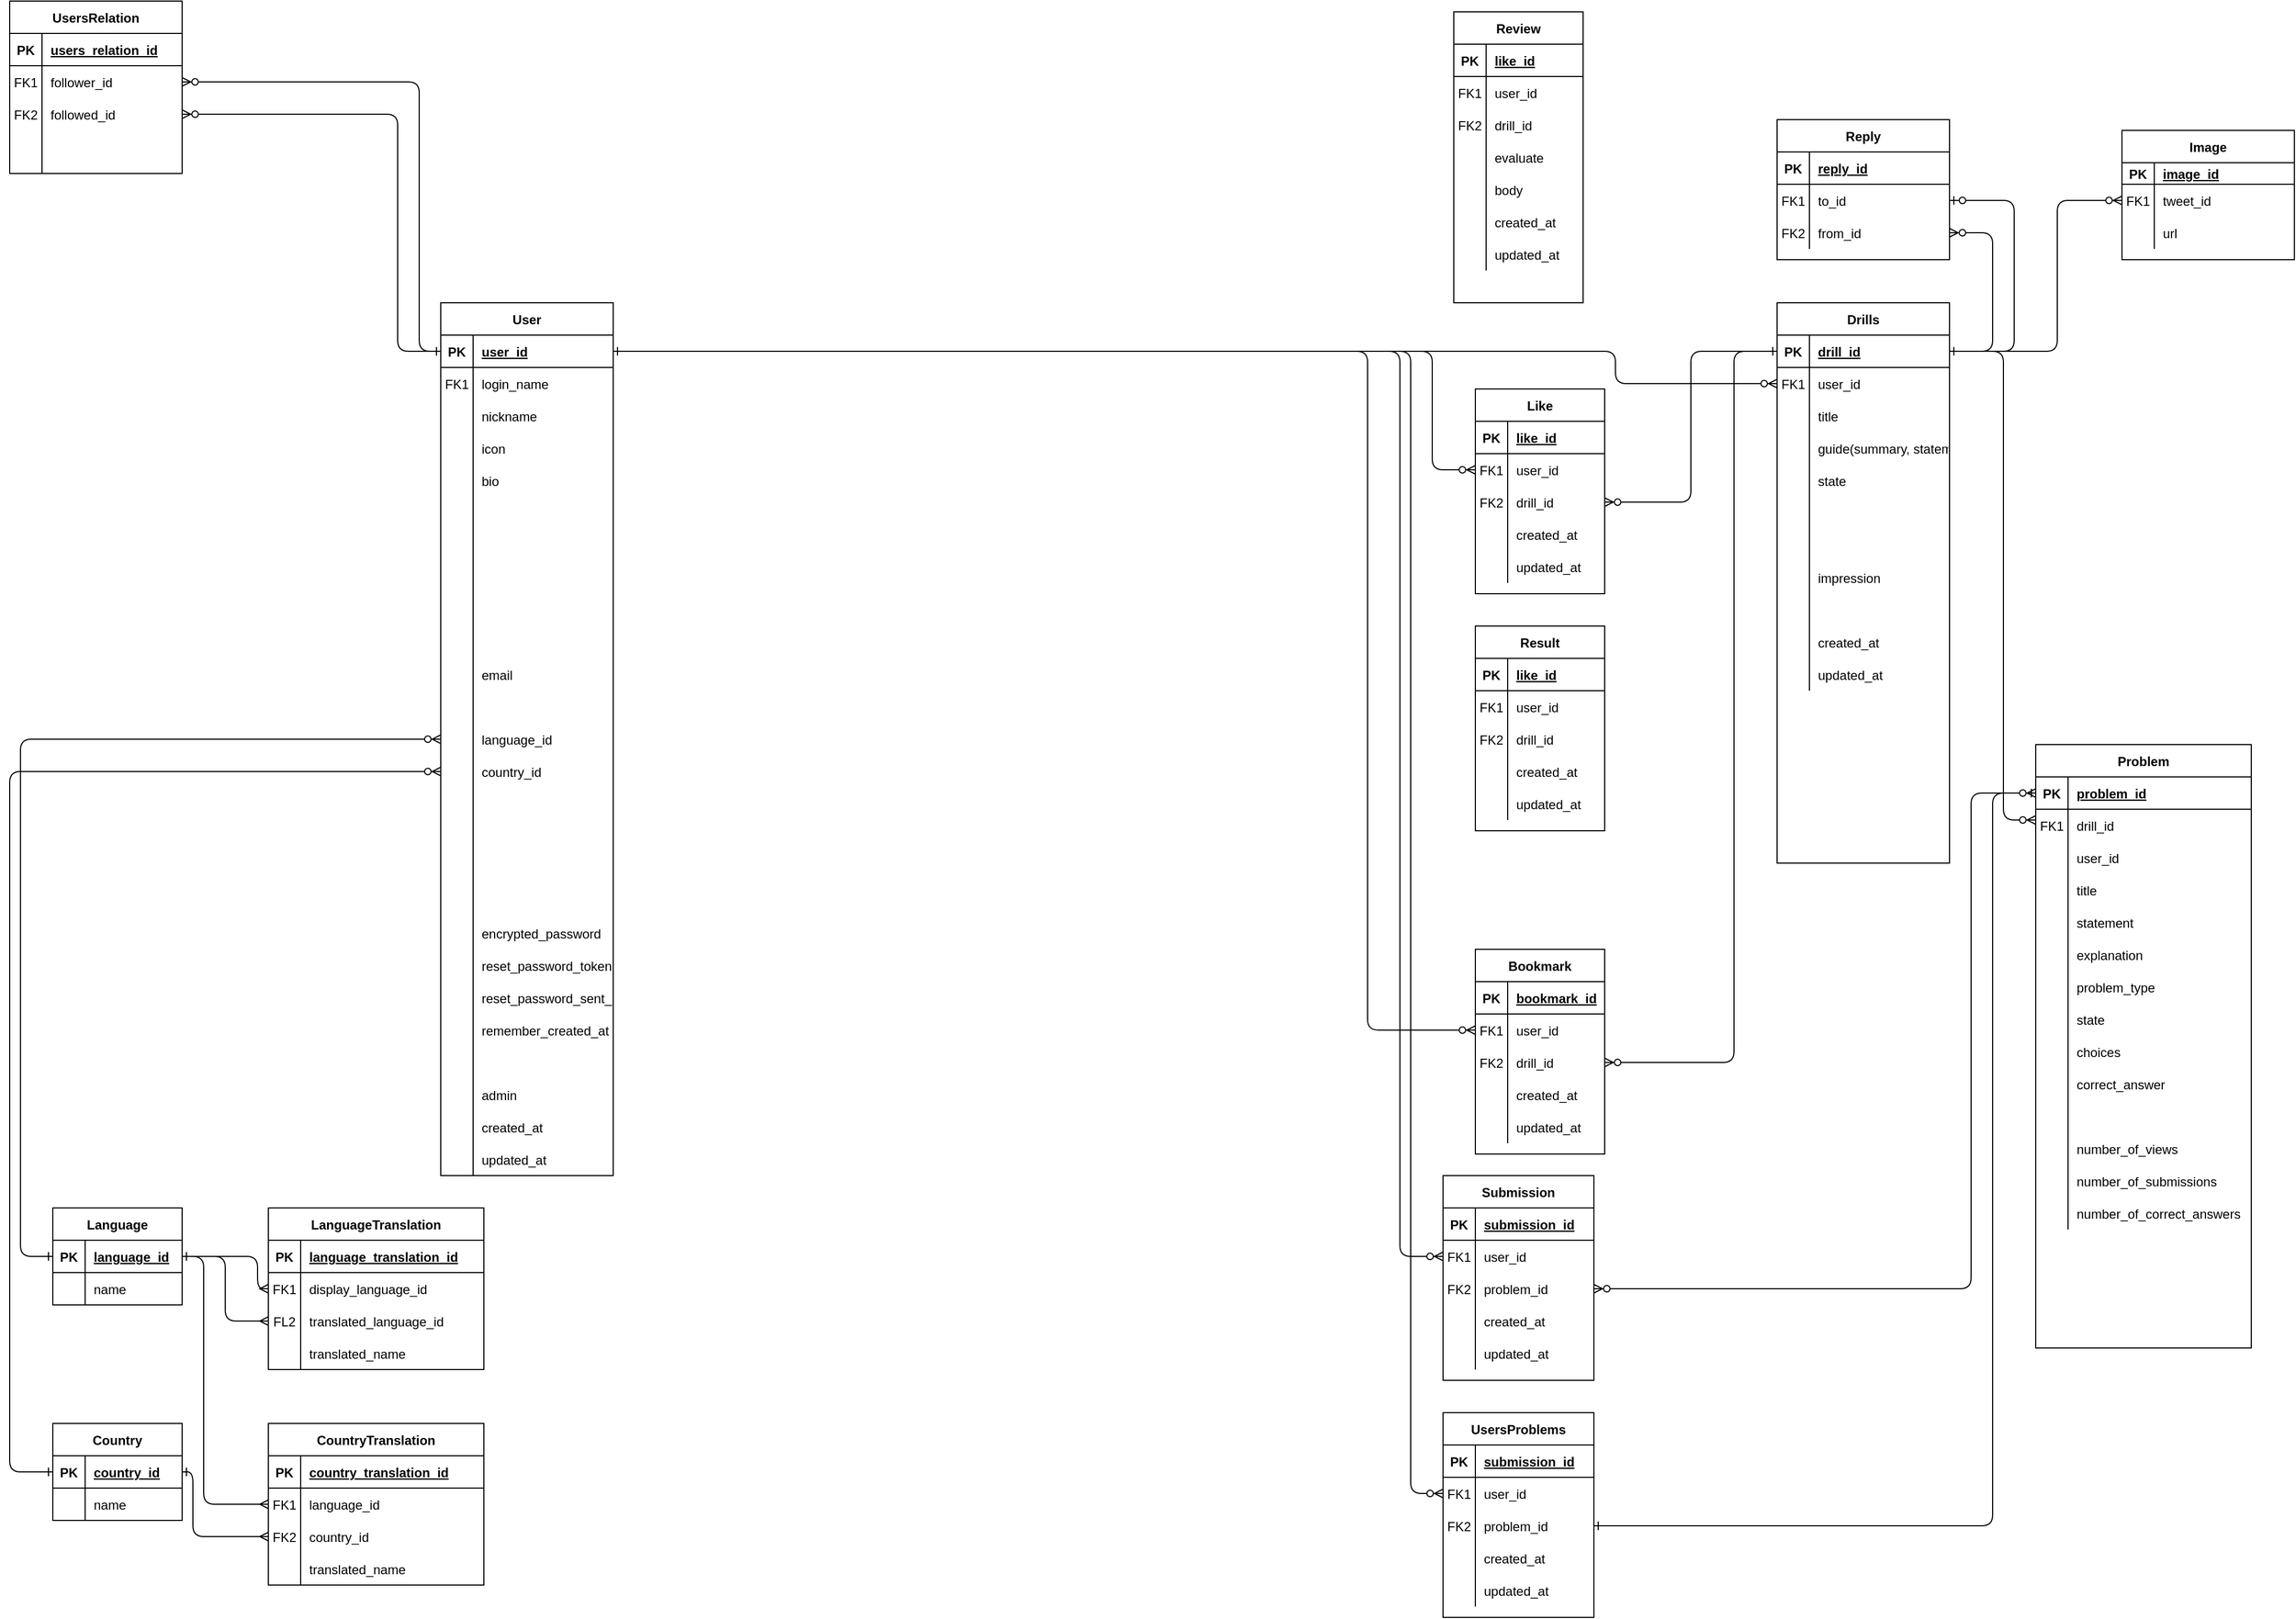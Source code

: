 <mxfile version="14.4.8" type="github">
  <diagram id="R2lEEEUBdFMjLlhIrx00" name="twitter">
    <mxGraphModel dx="1426" dy="2021" grid="1" gridSize="10" guides="1" tooltips="1" connect="1" arrows="1" fold="1" page="1" pageScale="1" pageWidth="850" pageHeight="1100" math="0" shadow="0" extFonts="Permanent Marker^https://fonts.googleapis.com/css?family=Permanent+Marker">
      <root>
        <mxCell id="0" />
        <mxCell id="1" parent="0" />
        <mxCell id="C-vyLk0tnHw3VtMMgP7b-1" value="" style="endArrow=ERzeroToMany;startArrow=ERone;endFill=1;startFill=0;entryX=1;entryY=0.5;entryDx=0;entryDy=0;exitX=0;exitY=0.5;exitDx=0;exitDy=0;edgeStyle=elbowEdgeStyle;" parent="1" source="C-vyLk0tnHw3VtMMgP7b-3" target="C-vyLk0tnHw3VtMMgP7b-27" edge="1">
          <mxGeometry width="100" height="100" relative="1" as="geometry">
            <mxPoint x="680" y="-350" as="sourcePoint" />
            <mxPoint x="720" y="60" as="targetPoint" />
            <Array as="points">
              <mxPoint x="700" y="-590" />
            </Array>
          </mxGeometry>
        </mxCell>
        <mxCell id="C-vyLk0tnHw3VtMMgP7b-12" value="" style="edgeStyle=elbowEdgeStyle;endArrow=ERzeroToMany;startArrow=ERone;endFill=1;startFill=0;exitX=1;exitY=0.5;exitDx=0;exitDy=0;" parent="1" source="C-vyLk0tnHw3VtMMgP7b-3" target="C-vyLk0tnHw3VtMMgP7b-17" edge="1">
          <mxGeometry width="100" height="100" relative="1" as="geometry">
            <mxPoint x="880" y="-460" as="sourcePoint" />
            <mxPoint x="740" y="-355" as="targetPoint" />
            <Array as="points">
              <mxPoint x="1810" y="-445" />
            </Array>
          </mxGeometry>
        </mxCell>
        <mxCell id="OAN7TLlv8YvSH3-HHURJ-422" value="" style="endArrow=ERzeroToMany;startArrow=ERone;endFill=1;startFill=0;exitX=0;exitY=0.5;exitDx=0;exitDy=0;entryX=1;entryY=0.5;entryDx=0;entryDy=0;edgeStyle=elbowEdgeStyle;" parent="1" source="C-vyLk0tnHw3VtMMgP7b-3" target="OAN7TLlv8YvSH3-HHURJ-175" edge="1">
          <mxGeometry width="100" height="100" relative="1" as="geometry">
            <mxPoint x="750" y="-400" as="sourcePoint" />
            <mxPoint x="620" y="-355" as="targetPoint" />
            <Array as="points">
              <mxPoint x="680" y="-590" />
            </Array>
          </mxGeometry>
        </mxCell>
        <mxCell id="OAN7TLlv8YvSH3-HHURJ-424" value="" style="endArrow=ERmany;startArrow=none;endFill=0;startFill=0;entryX=0;entryY=0.5;entryDx=0;entryDy=0;exitX=1;exitY=0.5;exitDx=0;exitDy=0;edgeStyle=elbowEdgeStyle;" parent="1" source="OAN7TLlv8YvSH3-HHURJ-271" target="OAN7TLlv8YvSH3-HHURJ-312" edge="1">
          <mxGeometry width="100" height="100" relative="1" as="geometry">
            <mxPoint x="520" y="260" as="sourcePoint" />
            <mxPoint x="520" y="270" as="targetPoint" />
            <Array as="points">
              <mxPoint x="550" y="380" />
            </Array>
          </mxGeometry>
        </mxCell>
        <mxCell id="OAN7TLlv8YvSH3-HHURJ-425" value="" style="endArrow=ERmany;startArrow=none;endFill=0;startFill=0;entryX=0;entryY=0.5;entryDx=0;entryDy=0;edgeStyle=elbowEdgeStyle;exitX=1;exitY=0.5;exitDx=0;exitDy=0;" parent="1" source="OAN7TLlv8YvSH3-HHURJ-271" target="OAN7TLlv8YvSH3-HHURJ-315" edge="1">
          <mxGeometry width="100" height="100" relative="1" as="geometry">
            <mxPoint x="520" y="370" as="sourcePoint" />
            <mxPoint x="560" y="420" as="targetPoint" />
          </mxGeometry>
        </mxCell>
        <mxCell id="OAN7TLlv8YvSH3-HHURJ-428" value="" style="endArrow=ERmany;startArrow=ERone;endFill=0;startFill=0;entryX=0;entryY=0.5;entryDx=0;entryDy=0;edgeStyle=elbowEdgeStyle;exitX=1;exitY=0.5;exitDx=0;exitDy=0;" parent="1" source="OAN7TLlv8YvSH3-HHURJ-271" target="OAN7TLlv8YvSH3-HHURJ-325" edge="1">
          <mxGeometry width="100" height="100" relative="1" as="geometry">
            <mxPoint x="520" y="370" as="sourcePoint" />
            <mxPoint x="530" y="450" as="targetPoint" />
            <Array as="points">
              <mxPoint x="500" y="490" />
            </Array>
          </mxGeometry>
        </mxCell>
        <mxCell id="OAN7TLlv8YvSH3-HHURJ-429" value="" style="endArrow=ERmany;startArrow=ERone;endFill=0;startFill=0;entryX=0;entryY=0.5;entryDx=0;entryDy=0;exitX=1;exitY=0.5;exitDx=0;exitDy=0;edgeStyle=elbowEdgeStyle;" parent="1" source="OAN7TLlv8YvSH3-HHURJ-258" target="OAN7TLlv8YvSH3-HHURJ-328" edge="1">
          <mxGeometry width="100" height="100" relative="1" as="geometry">
            <mxPoint x="480" y="570" as="sourcePoint" />
            <mxPoint x="520" y="795" as="targetPoint" />
            <Array as="points">
              <mxPoint x="490" y="600" />
            </Array>
          </mxGeometry>
        </mxCell>
        <mxCell id="OAN7TLlv8YvSH3-HHURJ-430" value="" style="endArrow=ERzeroToMany;startArrow=none;endFill=1;startFill=0;exitX=0;exitY=0.5;exitDx=0;exitDy=0;entryX=0;entryY=0.5;entryDx=0;entryDy=0;edgeStyle=elbowEdgeStyle;strokeColor=none;" parent="1" source="OAN7TLlv8YvSH3-HHURJ-271" target="OAN7TLlv8YvSH3-HHURJ-251" edge="1">
          <mxGeometry width="100" height="100" relative="1" as="geometry">
            <mxPoint x="570" y="140" as="sourcePoint" />
            <mxPoint x="440" y="210" as="targetPoint" />
            <Array as="points">
              <mxPoint x="350" y="130" />
            </Array>
          </mxGeometry>
        </mxCell>
        <mxCell id="OAN7TLlv8YvSH3-HHURJ-431" value="" style="endArrow=ERzeroToMany;startArrow=ERone;endFill=1;startFill=0;exitX=0;exitY=0.5;exitDx=0;exitDy=0;edgeStyle=elbowEdgeStyle;" parent="1" source="OAN7TLlv8YvSH3-HHURJ-258" target="OAN7TLlv8YvSH3-HHURJ-254" edge="1">
          <mxGeometry width="100" height="100" relative="1" as="geometry">
            <mxPoint x="380" y="375" as="sourcePoint" />
            <mxPoint x="720" y="-70" as="targetPoint" />
            <Array as="points">
              <mxPoint x="320" y="250" />
            </Array>
          </mxGeometry>
        </mxCell>
        <mxCell id="OAN7TLlv8YvSH3-HHURJ-472" value="" style="edgeStyle=elbowEdgeStyle;endArrow=ERzeroToMany;startArrow=ERone;endFill=1;startFill=0;entryX=0;entryY=0.5;entryDx=0;entryDy=0;exitX=1;exitY=0.5;exitDx=0;exitDy=0;" parent="1" source="C-vyLk0tnHw3VtMMgP7b-3" target="OAN7TLlv8YvSH3-HHURJ-114" edge="1">
          <mxGeometry width="100" height="100" relative="1" as="geometry">
            <mxPoint x="880" y="-460" as="sourcePoint" />
            <mxPoint x="1560" y="-285" as="targetPoint" />
            <Array as="points">
              <mxPoint x="1640" y="-370" />
            </Array>
          </mxGeometry>
        </mxCell>
        <mxCell id="OAN7TLlv8YvSH3-HHURJ-473" value="" style="endArrow=ERzeroToMany;startArrow=ERone;endFill=1;startFill=0;exitX=0;exitY=0.5;exitDx=0;exitDy=0;edgeStyle=elbowEdgeStyle;" parent="1" source="OAN7TLlv8YvSH3-HHURJ-271" target="OAN7TLlv8YvSH3-HHURJ-251" edge="1">
          <mxGeometry width="100" height="100" relative="1" as="geometry">
            <mxPoint x="390" y="575" as="sourcePoint" />
            <mxPoint x="730" y="-60" as="targetPoint" />
            <Array as="points">
              <mxPoint x="330" y="260" />
            </Array>
          </mxGeometry>
        </mxCell>
        <mxCell id="m4kxU38PNlTIcz8XEb0j-53" value="" style="edgeStyle=elbowEdgeStyle;endArrow=ERzeroToMany;startArrow=ERone;endFill=1;startFill=0;entryX=1;entryY=0.5;entryDx=0;entryDy=0;exitX=0;exitY=0.5;exitDx=0;exitDy=0;" parent="1" source="C-vyLk0tnHw3VtMMgP7b-14" target="OAN7TLlv8YvSH3-HHURJ-117" edge="1">
          <mxGeometry width="100" height="100" relative="1" as="geometry">
            <mxPoint x="1740" y="-380" as="sourcePoint" />
            <mxPoint x="1380" y="-440" as="targetPoint" />
            <Array as="points">
              <mxPoint x="1880" y="-400" />
            </Array>
          </mxGeometry>
        </mxCell>
        <mxCell id="m4kxU38PNlTIcz8XEb0j-80" value="" style="edgeStyle=elbowEdgeStyle;endArrow=ERzeroToMany;startArrow=ERone;endFill=1;startFill=0;entryX=0;entryY=0.5;entryDx=0;entryDy=0;exitX=1;exitY=0.5;exitDx=0;exitDy=0;" parent="1" source="C-vyLk0tnHw3VtMMgP7b-14" target="m4kxU38PNlTIcz8XEb0j-74" edge="1">
          <mxGeometry width="100" height="100" relative="1" as="geometry">
            <mxPoint x="2090" y="-710" as="sourcePoint" />
            <mxPoint x="1930" y="-530" as="targetPoint" />
            <Array as="points">
              <mxPoint x="2220" y="-580" />
            </Array>
          </mxGeometry>
        </mxCell>
        <mxCell id="m4kxU38PNlTIcz8XEb0j-82" value="" style="edgeStyle=elbowEdgeStyle;endArrow=ERzeroToMany;startArrow=ERone;endFill=1;startFill=0;entryX=0;entryY=0.5;entryDx=0;entryDy=0;exitX=1;exitY=0.5;exitDx=0;exitDy=0;" parent="1" source="C-vyLk0tnHw3VtMMgP7b-3" target="m4kxU38PNlTIcz8XEb0j-58" edge="1">
          <mxGeometry width="100" height="100" relative="1" as="geometry">
            <mxPoint x="910.0" y="-240" as="sourcePoint" />
            <mxPoint x="1500" y="-130" as="targetPoint" />
            <Array as="points">
              <mxPoint x="1610" y="-300" />
            </Array>
          </mxGeometry>
        </mxCell>
        <mxCell id="m4kxU38PNlTIcz8XEb0j-83" value="" style="edgeStyle=elbowEdgeStyle;endArrow=ERzeroToMany;startArrow=ERone;endFill=1;startFill=0;entryX=0;entryY=0.5;entryDx=0;entryDy=0;exitX=1;exitY=0.5;exitDx=0;exitDy=0;" parent="1" source="C-vyLk0tnHw3VtMMgP7b-3" target="OAN7TLlv8YvSH3-HHURJ-290" edge="1">
          <mxGeometry width="100" height="100" relative="1" as="geometry">
            <mxPoint x="890.0" y="-425" as="sourcePoint" />
            <mxPoint x="1530" y="-115" as="targetPoint" />
            <Array as="points">
              <mxPoint x="1580" y="-190" />
            </Array>
          </mxGeometry>
        </mxCell>
        <mxCell id="m4kxU38PNlTIcz8XEb0j-84" value="" style="edgeStyle=elbowEdgeStyle;endArrow=ERzeroToOne;startArrow=ERone;endFill=1;startFill=0;entryX=1;entryY=0.5;entryDx=0;entryDy=0;exitX=1;exitY=0.5;exitDx=0;exitDy=0;" parent="1" source="C-vyLk0tnHw3VtMMgP7b-14" target="m4kxU38PNlTIcz8XEb0j-5" edge="1">
          <mxGeometry width="100" height="100" relative="1" as="geometry">
            <mxPoint x="2050" y="-465" as="sourcePoint" />
            <mxPoint x="1410" y="-525" as="targetPoint" />
            <Array as="points">
              <mxPoint x="2180" y="-540" />
            </Array>
          </mxGeometry>
        </mxCell>
        <mxCell id="m4kxU38PNlTIcz8XEb0j-85" value="" style="edgeStyle=elbowEdgeStyle;endArrow=ERzeroToMany;startArrow=ERone;endFill=1;startFill=0;entryX=1;entryY=0.5;entryDx=0;entryDy=0;exitX=1;exitY=0.5;exitDx=0;exitDy=0;" parent="1" source="C-vyLk0tnHw3VtMMgP7b-14" target="m4kxU38PNlTIcz8XEb0j-8" edge="1">
          <mxGeometry width="100" height="100" relative="1" as="geometry">
            <mxPoint x="2040" y="-475" as="sourcePoint" />
            <mxPoint x="1840" y="-790" as="targetPoint" />
            <Array as="points">
              <mxPoint x="2160" y="-530" />
            </Array>
          </mxGeometry>
        </mxCell>
        <mxCell id="m4kxU38PNlTIcz8XEb0j-86" value="" style="edgeStyle=elbowEdgeStyle;endArrow=ERzeroToMany;startArrow=ERone;endFill=1;startFill=0;entryX=1;entryY=0.5;entryDx=0;entryDy=0;exitX=0;exitY=0.5;exitDx=0;exitDy=0;" parent="1" source="WWl-MmvRAFhYn9OnKX0_-27" target="m4kxU38PNlTIcz8XEb0j-61" edge="1">
          <mxGeometry width="100" height="100" relative="1" as="geometry">
            <mxPoint x="2050" y="-465" as="sourcePoint" />
            <mxPoint x="1610" y="-285" as="targetPoint" />
            <Array as="points">
              <mxPoint x="2140" y="170" />
              <mxPoint x="1985" y="-50" />
            </Array>
          </mxGeometry>
        </mxCell>
        <mxCell id="m4kxU38PNlTIcz8XEb0j-87" value="" style="edgeStyle=elbowEdgeStyle;endArrow=ERzeroToMany;startArrow=ERone;endFill=1;startFill=0;entryX=1;entryY=0.5;entryDx=0;entryDy=0;exitX=0;exitY=0.5;exitDx=0;exitDy=0;" parent="1" source="C-vyLk0tnHw3VtMMgP7b-14" target="OAN7TLlv8YvSH3-HHURJ-293" edge="1">
          <mxGeometry width="100" height="100" relative="1" as="geometry">
            <mxPoint x="2040" y="-480" as="sourcePoint" />
            <mxPoint x="1660" y="-85" as="targetPoint" />
            <Array as="points">
              <mxPoint x="1920" y="-140" />
            </Array>
          </mxGeometry>
        </mxCell>
        <mxCell id="OAN7TLlv8YvSH3-HHURJ-321" value="CountryTranslation" style="shape=table;startSize=30;container=1;collapsible=1;childLayout=tableLayout;fixedRows=1;rowLines=0;fontStyle=1;align=center;resizeLast=1;" parent="1" vertex="1">
          <mxGeometry x="560" y="520" width="200" height="150" as="geometry" />
        </mxCell>
        <mxCell id="OAN7TLlv8YvSH3-HHURJ-322" value="" style="shape=partialRectangle;collapsible=0;dropTarget=0;pointerEvents=0;fillColor=none;points=[[0,0.5],[1,0.5]];portConstraint=eastwest;top=0;left=0;right=0;bottom=1;" parent="OAN7TLlv8YvSH3-HHURJ-321" vertex="1">
          <mxGeometry y="30" width="200" height="30" as="geometry" />
        </mxCell>
        <mxCell id="OAN7TLlv8YvSH3-HHURJ-323" value="PK" style="shape=partialRectangle;overflow=hidden;connectable=0;fillColor=none;top=0;left=0;bottom=0;right=0;fontStyle=1;" parent="OAN7TLlv8YvSH3-HHURJ-322" vertex="1">
          <mxGeometry width="30" height="30" as="geometry" />
        </mxCell>
        <mxCell id="OAN7TLlv8YvSH3-HHURJ-324" value="country_translation_id" style="shape=partialRectangle;overflow=hidden;connectable=0;fillColor=none;top=0;left=0;bottom=0;right=0;align=left;spacingLeft=6;fontStyle=5;" parent="OAN7TLlv8YvSH3-HHURJ-322" vertex="1">
          <mxGeometry x="30" width="170" height="30" as="geometry" />
        </mxCell>
        <mxCell id="OAN7TLlv8YvSH3-HHURJ-325" value="" style="shape=partialRectangle;collapsible=0;dropTarget=0;pointerEvents=0;fillColor=none;points=[[0,0.5],[1,0.5]];portConstraint=eastwest;top=0;left=0;right=0;bottom=0;" parent="OAN7TLlv8YvSH3-HHURJ-321" vertex="1">
          <mxGeometry y="60" width="200" height="30" as="geometry" />
        </mxCell>
        <mxCell id="OAN7TLlv8YvSH3-HHURJ-326" value="FK1" style="shape=partialRectangle;overflow=hidden;connectable=0;fillColor=none;top=0;left=0;bottom=0;right=0;" parent="OAN7TLlv8YvSH3-HHURJ-325" vertex="1">
          <mxGeometry width="30" height="30" as="geometry" />
        </mxCell>
        <mxCell id="OAN7TLlv8YvSH3-HHURJ-327" value="language_id" style="shape=partialRectangle;overflow=hidden;connectable=0;fillColor=none;top=0;left=0;bottom=0;right=0;align=left;spacingLeft=6;" parent="OAN7TLlv8YvSH3-HHURJ-325" vertex="1">
          <mxGeometry x="30" width="170" height="30" as="geometry" />
        </mxCell>
        <mxCell id="OAN7TLlv8YvSH3-HHURJ-328" style="shape=partialRectangle;collapsible=0;dropTarget=0;pointerEvents=0;fillColor=none;points=[[0,0.5],[1,0.5]];portConstraint=eastwest;top=0;left=0;right=0;bottom=0;" parent="OAN7TLlv8YvSH3-HHURJ-321" vertex="1">
          <mxGeometry y="90" width="200" height="30" as="geometry" />
        </mxCell>
        <mxCell id="OAN7TLlv8YvSH3-HHURJ-329" value="FK2" style="shape=partialRectangle;overflow=hidden;connectable=0;fillColor=none;top=0;left=0;bottom=0;right=0;" parent="OAN7TLlv8YvSH3-HHURJ-328" vertex="1">
          <mxGeometry width="30" height="30" as="geometry" />
        </mxCell>
        <mxCell id="OAN7TLlv8YvSH3-HHURJ-330" value="country_id" style="shape=partialRectangle;overflow=hidden;connectable=0;fillColor=none;top=0;left=0;bottom=0;right=0;align=left;spacingLeft=6;" parent="OAN7TLlv8YvSH3-HHURJ-328" vertex="1">
          <mxGeometry x="30" width="170" height="30" as="geometry" />
        </mxCell>
        <mxCell id="OAN7TLlv8YvSH3-HHURJ-331" style="shape=partialRectangle;collapsible=0;dropTarget=0;pointerEvents=0;fillColor=none;points=[[0,0.5],[1,0.5]];portConstraint=eastwest;top=0;left=0;right=0;bottom=0;" parent="OAN7TLlv8YvSH3-HHURJ-321" vertex="1">
          <mxGeometry y="120" width="200" height="30" as="geometry" />
        </mxCell>
        <mxCell id="OAN7TLlv8YvSH3-HHURJ-332" style="shape=partialRectangle;overflow=hidden;connectable=0;fillColor=none;top=0;left=0;bottom=0;right=0;" parent="OAN7TLlv8YvSH3-HHURJ-331" vertex="1">
          <mxGeometry width="30" height="30" as="geometry" />
        </mxCell>
        <mxCell id="OAN7TLlv8YvSH3-HHURJ-333" value="translated_name" style="shape=partialRectangle;overflow=hidden;connectable=0;fillColor=none;top=0;left=0;bottom=0;right=0;align=left;spacingLeft=6;" parent="OAN7TLlv8YvSH3-HHURJ-331" vertex="1">
          <mxGeometry x="30" width="170" height="30" as="geometry" />
        </mxCell>
        <mxCell id="C-vyLk0tnHw3VtMMgP7b-2" value="User" style="shape=table;startSize=30;container=1;collapsible=1;childLayout=tableLayout;fixedRows=1;rowLines=0;fontStyle=1;align=center;resizeLast=1;" parent="1" vertex="1">
          <mxGeometry x="720" y="-520" width="160" height="810" as="geometry" />
        </mxCell>
        <mxCell id="C-vyLk0tnHw3VtMMgP7b-3" value="" style="shape=partialRectangle;collapsible=0;dropTarget=0;pointerEvents=0;fillColor=none;points=[[0,0.5],[1,0.5]];portConstraint=eastwest;top=0;left=0;right=0;bottom=1;" parent="C-vyLk0tnHw3VtMMgP7b-2" vertex="1">
          <mxGeometry y="30" width="160" height="30" as="geometry" />
        </mxCell>
        <mxCell id="C-vyLk0tnHw3VtMMgP7b-4" value="PK" style="shape=partialRectangle;overflow=hidden;connectable=0;fillColor=none;top=0;left=0;bottom=0;right=0;fontStyle=1;" parent="C-vyLk0tnHw3VtMMgP7b-3" vertex="1">
          <mxGeometry width="30" height="30" as="geometry" />
        </mxCell>
        <mxCell id="C-vyLk0tnHw3VtMMgP7b-5" value="user_id" style="shape=partialRectangle;overflow=hidden;connectable=0;fillColor=none;top=0;left=0;bottom=0;right=0;align=left;spacingLeft=6;fontStyle=5;" parent="C-vyLk0tnHw3VtMMgP7b-3" vertex="1">
          <mxGeometry x="30" width="130" height="30" as="geometry" />
        </mxCell>
        <mxCell id="C-vyLk0tnHw3VtMMgP7b-6" value="" style="shape=partialRectangle;collapsible=0;dropTarget=0;pointerEvents=0;fillColor=none;points=[[0,0.5],[1,0.5]];portConstraint=eastwest;top=0;left=0;right=0;bottom=0;" parent="C-vyLk0tnHw3VtMMgP7b-2" vertex="1">
          <mxGeometry y="60" width="160" height="30" as="geometry" />
        </mxCell>
        <mxCell id="C-vyLk0tnHw3VtMMgP7b-7" value="FK1" style="shape=partialRectangle;overflow=hidden;connectable=0;fillColor=none;top=0;left=0;bottom=0;right=0;" parent="C-vyLk0tnHw3VtMMgP7b-6" vertex="1">
          <mxGeometry width="30" height="30" as="geometry" />
        </mxCell>
        <mxCell id="C-vyLk0tnHw3VtMMgP7b-8" value="login_name" style="shape=partialRectangle;overflow=hidden;connectable=0;fillColor=none;top=0;left=0;bottom=0;right=0;align=left;spacingLeft=6;" parent="C-vyLk0tnHw3VtMMgP7b-6" vertex="1">
          <mxGeometry x="30" width="130" height="30" as="geometry" />
        </mxCell>
        <mxCell id="C-vyLk0tnHw3VtMMgP7b-9" value="" style="shape=partialRectangle;collapsible=0;dropTarget=0;pointerEvents=0;fillColor=none;points=[[0,0.5],[1,0.5]];portConstraint=eastwest;top=0;left=0;right=0;bottom=0;" parent="C-vyLk0tnHw3VtMMgP7b-2" vertex="1">
          <mxGeometry y="90" width="160" height="30" as="geometry" />
        </mxCell>
        <mxCell id="C-vyLk0tnHw3VtMMgP7b-10" value="" style="shape=partialRectangle;overflow=hidden;connectable=0;fillColor=none;top=0;left=0;bottom=0;right=0;" parent="C-vyLk0tnHw3VtMMgP7b-9" vertex="1">
          <mxGeometry width="30" height="30" as="geometry" />
        </mxCell>
        <mxCell id="C-vyLk0tnHw3VtMMgP7b-11" value="nickname" style="shape=partialRectangle;overflow=hidden;connectable=0;fillColor=none;top=0;left=0;bottom=0;right=0;align=left;spacingLeft=6;" parent="C-vyLk0tnHw3VtMMgP7b-9" vertex="1">
          <mxGeometry x="30" width="130" height="30" as="geometry" />
        </mxCell>
        <mxCell id="MOYauLYjmOVEJV4LLfPh-23" style="shape=partialRectangle;collapsible=0;dropTarget=0;pointerEvents=0;fillColor=none;points=[[0,0.5],[1,0.5]];portConstraint=eastwest;top=0;left=0;right=0;bottom=0;" parent="C-vyLk0tnHw3VtMMgP7b-2" vertex="1">
          <mxGeometry y="120" width="160" height="30" as="geometry" />
        </mxCell>
        <mxCell id="MOYauLYjmOVEJV4LLfPh-24" style="shape=partialRectangle;overflow=hidden;connectable=0;fillColor=none;top=0;left=0;bottom=0;right=0;" parent="MOYauLYjmOVEJV4LLfPh-23" vertex="1">
          <mxGeometry width="30" height="30" as="geometry" />
        </mxCell>
        <mxCell id="MOYauLYjmOVEJV4LLfPh-25" value="icon" style="shape=partialRectangle;overflow=hidden;connectable=0;fillColor=none;top=0;left=0;bottom=0;right=0;align=left;spacingLeft=6;" parent="MOYauLYjmOVEJV4LLfPh-23" vertex="1">
          <mxGeometry x="30" width="130" height="30" as="geometry" />
        </mxCell>
        <mxCell id="MOYauLYjmOVEJV4LLfPh-26" style="shape=partialRectangle;collapsible=0;dropTarget=0;pointerEvents=0;fillColor=none;points=[[0,0.5],[1,0.5]];portConstraint=eastwest;top=0;left=0;right=0;bottom=0;" parent="C-vyLk0tnHw3VtMMgP7b-2" vertex="1">
          <mxGeometry y="150" width="160" height="30" as="geometry" />
        </mxCell>
        <mxCell id="MOYauLYjmOVEJV4LLfPh-27" style="shape=partialRectangle;overflow=hidden;connectable=0;fillColor=none;top=0;left=0;bottom=0;right=0;" parent="MOYauLYjmOVEJV4LLfPh-26" vertex="1">
          <mxGeometry width="30" height="30" as="geometry" />
        </mxCell>
        <mxCell id="MOYauLYjmOVEJV4LLfPh-28" value="bio" style="shape=partialRectangle;overflow=hidden;connectable=0;fillColor=none;top=0;left=0;bottom=0;right=0;align=left;spacingLeft=6;" parent="MOYauLYjmOVEJV4LLfPh-26" vertex="1">
          <mxGeometry x="30" width="130" height="30" as="geometry" />
        </mxCell>
        <mxCell id="OAN7TLlv8YvSH3-HHURJ-232" style="shape=partialRectangle;collapsible=0;dropTarget=0;pointerEvents=0;fillColor=none;points=[[0,0.5],[1,0.5]];portConstraint=eastwest;top=0;left=0;right=0;bottom=0;" parent="C-vyLk0tnHw3VtMMgP7b-2" vertex="1">
          <mxGeometry y="180" width="160" height="30" as="geometry" />
        </mxCell>
        <mxCell id="OAN7TLlv8YvSH3-HHURJ-233" style="shape=partialRectangle;overflow=hidden;connectable=0;fillColor=none;top=0;left=0;bottom=0;right=0;" parent="OAN7TLlv8YvSH3-HHURJ-232" vertex="1">
          <mxGeometry width="30" height="30" as="geometry" />
        </mxCell>
        <mxCell id="OAN7TLlv8YvSH3-HHURJ-234" value="" style="shape=partialRectangle;overflow=hidden;connectable=0;fillColor=none;top=0;left=0;bottom=0;right=0;align=left;spacingLeft=6;" parent="OAN7TLlv8YvSH3-HHURJ-232" vertex="1">
          <mxGeometry x="30" width="130" height="30" as="geometry" />
        </mxCell>
        <mxCell id="OAN7TLlv8YvSH3-HHURJ-229" style="shape=partialRectangle;collapsible=0;dropTarget=0;pointerEvents=0;fillColor=none;points=[[0,0.5],[1,0.5]];portConstraint=eastwest;top=0;left=0;right=0;bottom=0;" parent="C-vyLk0tnHw3VtMMgP7b-2" vertex="1">
          <mxGeometry y="210" width="160" height="30" as="geometry" />
        </mxCell>
        <mxCell id="OAN7TLlv8YvSH3-HHURJ-230" style="shape=partialRectangle;overflow=hidden;connectable=0;fillColor=none;top=0;left=0;bottom=0;right=0;" parent="OAN7TLlv8YvSH3-HHURJ-229" vertex="1">
          <mxGeometry width="30" height="30" as="geometry" />
        </mxCell>
        <mxCell id="OAN7TLlv8YvSH3-HHURJ-231" value="" style="shape=partialRectangle;overflow=hidden;connectable=0;fillColor=none;top=0;left=0;bottom=0;right=0;align=left;spacingLeft=6;" parent="OAN7TLlv8YvSH3-HHURJ-229" vertex="1">
          <mxGeometry x="30" width="130" height="30" as="geometry" />
        </mxCell>
        <mxCell id="MOYauLYjmOVEJV4LLfPh-29" style="shape=partialRectangle;collapsible=0;dropTarget=0;pointerEvents=0;fillColor=none;points=[[0,0.5],[1,0.5]];portConstraint=eastwest;top=0;left=0;right=0;bottom=0;" parent="C-vyLk0tnHw3VtMMgP7b-2" vertex="1">
          <mxGeometry y="240" width="160" height="30" as="geometry" />
        </mxCell>
        <mxCell id="MOYauLYjmOVEJV4LLfPh-30" style="shape=partialRectangle;overflow=hidden;connectable=0;fillColor=none;top=0;left=0;bottom=0;right=0;" parent="MOYauLYjmOVEJV4LLfPh-29" vertex="1">
          <mxGeometry width="30" height="30" as="geometry" />
        </mxCell>
        <mxCell id="MOYauLYjmOVEJV4LLfPh-31" value="" style="shape=partialRectangle;overflow=hidden;connectable=0;fillColor=none;top=0;left=0;bottom=0;right=0;align=left;spacingLeft=6;" parent="MOYauLYjmOVEJV4LLfPh-29" vertex="1">
          <mxGeometry x="30" width="130" height="30" as="geometry" />
        </mxCell>
        <mxCell id="MOYauLYjmOVEJV4LLfPh-32" style="shape=partialRectangle;collapsible=0;dropTarget=0;pointerEvents=0;fillColor=none;points=[[0,0.5],[1,0.5]];portConstraint=eastwest;top=0;left=0;right=0;bottom=0;" parent="C-vyLk0tnHw3VtMMgP7b-2" vertex="1">
          <mxGeometry y="270" width="160" height="30" as="geometry" />
        </mxCell>
        <mxCell id="MOYauLYjmOVEJV4LLfPh-33" style="shape=partialRectangle;overflow=hidden;connectable=0;fillColor=none;top=0;left=0;bottom=0;right=0;" parent="MOYauLYjmOVEJV4LLfPh-32" vertex="1">
          <mxGeometry width="30" height="30" as="geometry" />
        </mxCell>
        <mxCell id="MOYauLYjmOVEJV4LLfPh-34" value="" style="shape=partialRectangle;overflow=hidden;connectable=0;fillColor=none;top=0;left=0;bottom=0;right=0;align=left;spacingLeft=6;" parent="MOYauLYjmOVEJV4LLfPh-32" vertex="1">
          <mxGeometry x="30" width="130" height="30" as="geometry" />
        </mxCell>
        <mxCell id="n-NUDOcbSABFjQ5p-tqS-4" style="shape=partialRectangle;collapsible=0;dropTarget=0;pointerEvents=0;fillColor=none;points=[[0,0.5],[1,0.5]];portConstraint=eastwest;top=0;left=0;right=0;bottom=0;" parent="C-vyLk0tnHw3VtMMgP7b-2" vertex="1">
          <mxGeometry y="300" width="160" height="30" as="geometry" />
        </mxCell>
        <mxCell id="n-NUDOcbSABFjQ5p-tqS-5" style="shape=partialRectangle;overflow=hidden;connectable=0;fillColor=none;top=0;left=0;bottom=0;right=0;" parent="n-NUDOcbSABFjQ5p-tqS-4" vertex="1">
          <mxGeometry width="30" height="30" as="geometry" />
        </mxCell>
        <mxCell id="n-NUDOcbSABFjQ5p-tqS-6" value="" style="shape=partialRectangle;overflow=hidden;connectable=0;fillColor=none;top=0;left=0;bottom=0;right=0;align=left;spacingLeft=6;" parent="n-NUDOcbSABFjQ5p-tqS-4" vertex="1">
          <mxGeometry x="30" width="130" height="30" as="geometry" />
        </mxCell>
        <mxCell id="OAN7TLlv8YvSH3-HHURJ-1" style="shape=partialRectangle;collapsible=0;dropTarget=0;pointerEvents=0;fillColor=none;points=[[0,0.5],[1,0.5]];portConstraint=eastwest;top=0;left=0;right=0;bottom=0;" parent="C-vyLk0tnHw3VtMMgP7b-2" vertex="1">
          <mxGeometry y="330" width="160" height="30" as="geometry" />
        </mxCell>
        <mxCell id="OAN7TLlv8YvSH3-HHURJ-2" style="shape=partialRectangle;overflow=hidden;connectable=0;fillColor=none;top=0;left=0;bottom=0;right=0;" parent="OAN7TLlv8YvSH3-HHURJ-1" vertex="1">
          <mxGeometry width="30" height="30" as="geometry" />
        </mxCell>
        <mxCell id="OAN7TLlv8YvSH3-HHURJ-3" value="email" style="shape=partialRectangle;overflow=hidden;connectable=0;fillColor=none;top=0;left=0;bottom=0;right=0;align=left;spacingLeft=6;" parent="OAN7TLlv8YvSH3-HHURJ-1" vertex="1">
          <mxGeometry x="30" width="130" height="30" as="geometry" />
        </mxCell>
        <mxCell id="OAN7TLlv8YvSH3-HHURJ-4" style="shape=partialRectangle;collapsible=0;dropTarget=0;pointerEvents=0;fillColor=none;points=[[0,0.5],[1,0.5]];portConstraint=eastwest;top=0;left=0;right=0;bottom=0;" parent="C-vyLk0tnHw3VtMMgP7b-2" vertex="1">
          <mxGeometry y="360" width="160" height="30" as="geometry" />
        </mxCell>
        <mxCell id="OAN7TLlv8YvSH3-HHURJ-5" style="shape=partialRectangle;overflow=hidden;connectable=0;fillColor=none;top=0;left=0;bottom=0;right=0;" parent="OAN7TLlv8YvSH3-HHURJ-4" vertex="1">
          <mxGeometry width="30" height="30" as="geometry" />
        </mxCell>
        <mxCell id="OAN7TLlv8YvSH3-HHURJ-6" value="" style="shape=partialRectangle;overflow=hidden;connectable=0;fillColor=none;top=0;left=0;bottom=0;right=0;align=left;spacingLeft=6;" parent="OAN7TLlv8YvSH3-HHURJ-4" vertex="1">
          <mxGeometry x="30" width="130" height="30" as="geometry" />
        </mxCell>
        <mxCell id="OAN7TLlv8YvSH3-HHURJ-251" style="shape=partialRectangle;collapsible=0;dropTarget=0;pointerEvents=0;fillColor=none;points=[[0,0.5],[1,0.5]];portConstraint=eastwest;top=0;left=0;right=0;bottom=0;" parent="C-vyLk0tnHw3VtMMgP7b-2" vertex="1">
          <mxGeometry y="390" width="160" height="30" as="geometry" />
        </mxCell>
        <mxCell id="OAN7TLlv8YvSH3-HHURJ-252" style="shape=partialRectangle;overflow=hidden;connectable=0;fillColor=none;top=0;left=0;bottom=0;right=0;" parent="OAN7TLlv8YvSH3-HHURJ-251" vertex="1">
          <mxGeometry width="30" height="30" as="geometry" />
        </mxCell>
        <mxCell id="OAN7TLlv8YvSH3-HHURJ-253" value="language_id" style="shape=partialRectangle;overflow=hidden;connectable=0;fillColor=none;top=0;left=0;bottom=0;right=0;align=left;spacingLeft=6;" parent="OAN7TLlv8YvSH3-HHURJ-251" vertex="1">
          <mxGeometry x="30" width="130" height="30" as="geometry" />
        </mxCell>
        <mxCell id="OAN7TLlv8YvSH3-HHURJ-254" style="shape=partialRectangle;collapsible=0;dropTarget=0;pointerEvents=0;fillColor=none;points=[[0,0.5],[1,0.5]];portConstraint=eastwest;top=0;left=0;right=0;bottom=0;" parent="C-vyLk0tnHw3VtMMgP7b-2" vertex="1">
          <mxGeometry y="420" width="160" height="30" as="geometry" />
        </mxCell>
        <mxCell id="OAN7TLlv8YvSH3-HHURJ-255" style="shape=partialRectangle;overflow=hidden;connectable=0;fillColor=none;top=0;left=0;bottom=0;right=0;" parent="OAN7TLlv8YvSH3-HHURJ-254" vertex="1">
          <mxGeometry width="30" height="30" as="geometry" />
        </mxCell>
        <mxCell id="OAN7TLlv8YvSH3-HHURJ-256" value="country_id" style="shape=partialRectangle;overflow=hidden;connectable=0;fillColor=none;top=0;left=0;bottom=0;right=0;align=left;spacingLeft=6;" parent="OAN7TLlv8YvSH3-HHURJ-254" vertex="1">
          <mxGeometry x="30" width="130" height="30" as="geometry" />
        </mxCell>
        <mxCell id="OAN7TLlv8YvSH3-HHURJ-283" style="shape=partialRectangle;collapsible=0;dropTarget=0;pointerEvents=0;fillColor=none;points=[[0,0.5],[1,0.5]];portConstraint=eastwest;top=0;left=0;right=0;bottom=0;" parent="C-vyLk0tnHw3VtMMgP7b-2" vertex="1">
          <mxGeometry y="450" width="160" height="30" as="geometry" />
        </mxCell>
        <mxCell id="OAN7TLlv8YvSH3-HHURJ-284" style="shape=partialRectangle;overflow=hidden;connectable=0;fillColor=none;top=0;left=0;bottom=0;right=0;" parent="OAN7TLlv8YvSH3-HHURJ-283" vertex="1">
          <mxGeometry width="30" height="30" as="geometry" />
        </mxCell>
        <mxCell id="OAN7TLlv8YvSH3-HHURJ-285" value="" style="shape=partialRectangle;overflow=hidden;connectable=0;fillColor=none;top=0;left=0;bottom=0;right=0;align=left;spacingLeft=6;" parent="OAN7TLlv8YvSH3-HHURJ-283" vertex="1">
          <mxGeometry x="30" width="130" height="30" as="geometry" />
        </mxCell>
        <mxCell id="OAN7TLlv8YvSH3-HHURJ-280" style="shape=partialRectangle;collapsible=0;dropTarget=0;pointerEvents=0;fillColor=none;points=[[0,0.5],[1,0.5]];portConstraint=eastwest;top=0;left=0;right=0;bottom=0;" parent="C-vyLk0tnHw3VtMMgP7b-2" vertex="1">
          <mxGeometry y="480" width="160" height="30" as="geometry" />
        </mxCell>
        <mxCell id="OAN7TLlv8YvSH3-HHURJ-281" style="shape=partialRectangle;overflow=hidden;connectable=0;fillColor=none;top=0;left=0;bottom=0;right=0;" parent="OAN7TLlv8YvSH3-HHURJ-280" vertex="1">
          <mxGeometry width="30" height="30" as="geometry" />
        </mxCell>
        <mxCell id="OAN7TLlv8YvSH3-HHURJ-282" value="" style="shape=partialRectangle;overflow=hidden;connectable=0;fillColor=none;top=0;left=0;bottom=0;right=0;align=left;spacingLeft=6;" parent="OAN7TLlv8YvSH3-HHURJ-280" vertex="1">
          <mxGeometry x="30" width="130" height="30" as="geometry" />
        </mxCell>
        <mxCell id="OAN7TLlv8YvSH3-HHURJ-277" style="shape=partialRectangle;collapsible=0;dropTarget=0;pointerEvents=0;fillColor=none;points=[[0,0.5],[1,0.5]];portConstraint=eastwest;top=0;left=0;right=0;bottom=0;" parent="C-vyLk0tnHw3VtMMgP7b-2" vertex="1">
          <mxGeometry y="510" width="160" height="30" as="geometry" />
        </mxCell>
        <mxCell id="OAN7TLlv8YvSH3-HHURJ-278" style="shape=partialRectangle;overflow=hidden;connectable=0;fillColor=none;top=0;left=0;bottom=0;right=0;" parent="OAN7TLlv8YvSH3-HHURJ-277" vertex="1">
          <mxGeometry width="30" height="30" as="geometry" />
        </mxCell>
        <mxCell id="OAN7TLlv8YvSH3-HHURJ-279" value="" style="shape=partialRectangle;overflow=hidden;connectable=0;fillColor=none;top=0;left=0;bottom=0;right=0;align=left;spacingLeft=6;" parent="OAN7TLlv8YvSH3-HHURJ-277" vertex="1">
          <mxGeometry x="30" width="130" height="30" as="geometry" />
        </mxCell>
        <mxCell id="WWl-MmvRAFhYn9OnKX0_-19" style="shape=partialRectangle;collapsible=0;dropTarget=0;pointerEvents=0;fillColor=none;points=[[0,0.5],[1,0.5]];portConstraint=eastwest;top=0;left=0;right=0;bottom=0;" parent="C-vyLk0tnHw3VtMMgP7b-2" vertex="1">
          <mxGeometry y="540" width="160" height="30" as="geometry" />
        </mxCell>
        <mxCell id="WWl-MmvRAFhYn9OnKX0_-20" style="shape=partialRectangle;overflow=hidden;connectable=0;fillColor=none;top=0;left=0;bottom=0;right=0;" parent="WWl-MmvRAFhYn9OnKX0_-19" vertex="1">
          <mxGeometry width="30" height="30" as="geometry" />
        </mxCell>
        <mxCell id="WWl-MmvRAFhYn9OnKX0_-21" style="shape=partialRectangle;overflow=hidden;connectable=0;fillColor=none;top=0;left=0;bottom=0;right=0;align=left;spacingLeft=6;" parent="WWl-MmvRAFhYn9OnKX0_-19" vertex="1">
          <mxGeometry x="30" width="130" height="30" as="geometry" />
        </mxCell>
        <mxCell id="n-NUDOcbSABFjQ5p-tqS-1" style="shape=partialRectangle;collapsible=0;dropTarget=0;pointerEvents=0;fillColor=none;points=[[0,0.5],[1,0.5]];portConstraint=eastwest;top=0;left=0;right=0;bottom=0;" parent="C-vyLk0tnHw3VtMMgP7b-2" vertex="1">
          <mxGeometry y="570" width="160" height="30" as="geometry" />
        </mxCell>
        <mxCell id="n-NUDOcbSABFjQ5p-tqS-2" style="shape=partialRectangle;overflow=hidden;connectable=0;fillColor=none;top=0;left=0;bottom=0;right=0;" parent="n-NUDOcbSABFjQ5p-tqS-1" vertex="1">
          <mxGeometry width="30" height="30" as="geometry" />
        </mxCell>
        <mxCell id="n-NUDOcbSABFjQ5p-tqS-3" value="encrypted_password" style="shape=partialRectangle;overflow=hidden;connectable=0;fillColor=none;top=0;left=0;bottom=0;right=0;align=left;spacingLeft=6;" parent="n-NUDOcbSABFjQ5p-tqS-1" vertex="1">
          <mxGeometry x="30" width="130" height="30" as="geometry" />
        </mxCell>
        <mxCell id="n-NUDOcbSABFjQ5p-tqS-7" style="shape=partialRectangle;collapsible=0;dropTarget=0;pointerEvents=0;fillColor=none;points=[[0,0.5],[1,0.5]];portConstraint=eastwest;top=0;left=0;right=0;bottom=0;" parent="C-vyLk0tnHw3VtMMgP7b-2" vertex="1">
          <mxGeometry y="600" width="160" height="30" as="geometry" />
        </mxCell>
        <mxCell id="n-NUDOcbSABFjQ5p-tqS-8" style="shape=partialRectangle;overflow=hidden;connectable=0;fillColor=none;top=0;left=0;bottom=0;right=0;" parent="n-NUDOcbSABFjQ5p-tqS-7" vertex="1">
          <mxGeometry width="30" height="30" as="geometry" />
        </mxCell>
        <mxCell id="n-NUDOcbSABFjQ5p-tqS-9" value="reset_password_token" style="shape=partialRectangle;overflow=hidden;connectable=0;fillColor=none;top=0;left=0;bottom=0;right=0;align=left;spacingLeft=6;" parent="n-NUDOcbSABFjQ5p-tqS-7" vertex="1">
          <mxGeometry x="30" width="130" height="30" as="geometry" />
        </mxCell>
        <mxCell id="OAN7TLlv8YvSH3-HHURJ-7" style="shape=partialRectangle;collapsible=0;dropTarget=0;pointerEvents=0;fillColor=none;points=[[0,0.5],[1,0.5]];portConstraint=eastwest;top=0;left=0;right=0;bottom=0;" parent="C-vyLk0tnHw3VtMMgP7b-2" vertex="1">
          <mxGeometry y="630" width="160" height="30" as="geometry" />
        </mxCell>
        <mxCell id="OAN7TLlv8YvSH3-HHURJ-8" style="shape=partialRectangle;overflow=hidden;connectable=0;fillColor=none;top=0;left=0;bottom=0;right=0;" parent="OAN7TLlv8YvSH3-HHURJ-7" vertex="1">
          <mxGeometry width="30" height="30" as="geometry" />
        </mxCell>
        <mxCell id="OAN7TLlv8YvSH3-HHURJ-9" value="reset_password_sent_at" style="shape=partialRectangle;overflow=hidden;connectable=0;fillColor=none;top=0;left=0;bottom=0;right=0;align=left;spacingLeft=6;" parent="OAN7TLlv8YvSH3-HHURJ-7" vertex="1">
          <mxGeometry x="30" width="130" height="30" as="geometry" />
        </mxCell>
        <mxCell id="OAN7TLlv8YvSH3-HHURJ-10" style="shape=partialRectangle;collapsible=0;dropTarget=0;pointerEvents=0;fillColor=none;points=[[0,0.5],[1,0.5]];portConstraint=eastwest;top=0;left=0;right=0;bottom=0;" parent="C-vyLk0tnHw3VtMMgP7b-2" vertex="1">
          <mxGeometry y="660" width="160" height="30" as="geometry" />
        </mxCell>
        <mxCell id="OAN7TLlv8YvSH3-HHURJ-11" style="shape=partialRectangle;overflow=hidden;connectable=0;fillColor=none;top=0;left=0;bottom=0;right=0;" parent="OAN7TLlv8YvSH3-HHURJ-10" vertex="1">
          <mxGeometry width="30" height="30" as="geometry" />
        </mxCell>
        <mxCell id="OAN7TLlv8YvSH3-HHURJ-12" value="remember_created_at" style="shape=partialRectangle;overflow=hidden;connectable=0;fillColor=none;top=0;left=0;bottom=0;right=0;align=left;spacingLeft=6;" parent="OAN7TLlv8YvSH3-HHURJ-10" vertex="1">
          <mxGeometry x="30" width="130" height="30" as="geometry" />
        </mxCell>
        <mxCell id="OAN7TLlv8YvSH3-HHURJ-16" style="shape=partialRectangle;collapsible=0;dropTarget=0;pointerEvents=0;fillColor=none;points=[[0,0.5],[1,0.5]];portConstraint=eastwest;top=0;left=0;right=0;bottom=0;" parent="C-vyLk0tnHw3VtMMgP7b-2" vertex="1">
          <mxGeometry y="690" width="160" height="30" as="geometry" />
        </mxCell>
        <mxCell id="OAN7TLlv8YvSH3-HHURJ-17" style="shape=partialRectangle;overflow=hidden;connectable=0;fillColor=none;top=0;left=0;bottom=0;right=0;" parent="OAN7TLlv8YvSH3-HHURJ-16" vertex="1">
          <mxGeometry width="30" height="30" as="geometry" />
        </mxCell>
        <mxCell id="OAN7TLlv8YvSH3-HHURJ-18" value="" style="shape=partialRectangle;overflow=hidden;connectable=0;fillColor=none;top=0;left=0;bottom=0;right=0;align=left;spacingLeft=6;" parent="OAN7TLlv8YvSH3-HHURJ-16" vertex="1">
          <mxGeometry x="30" width="130" height="30" as="geometry" />
        </mxCell>
        <mxCell id="OAN7TLlv8YvSH3-HHURJ-19" style="shape=partialRectangle;collapsible=0;dropTarget=0;pointerEvents=0;fillColor=none;points=[[0,0.5],[1,0.5]];portConstraint=eastwest;top=0;left=0;right=0;bottom=0;" parent="C-vyLk0tnHw3VtMMgP7b-2" vertex="1">
          <mxGeometry y="720" width="160" height="30" as="geometry" />
        </mxCell>
        <mxCell id="OAN7TLlv8YvSH3-HHURJ-20" style="shape=partialRectangle;overflow=hidden;connectable=0;fillColor=none;top=0;left=0;bottom=0;right=0;" parent="OAN7TLlv8YvSH3-HHURJ-19" vertex="1">
          <mxGeometry width="30" height="30" as="geometry" />
        </mxCell>
        <mxCell id="OAN7TLlv8YvSH3-HHURJ-21" value="admin" style="shape=partialRectangle;overflow=hidden;connectable=0;fillColor=none;top=0;left=0;bottom=0;right=0;align=left;spacingLeft=6;" parent="OAN7TLlv8YvSH3-HHURJ-19" vertex="1">
          <mxGeometry x="30" width="130" height="30" as="geometry" />
        </mxCell>
        <mxCell id="MOYauLYjmOVEJV4LLfPh-35" style="shape=partialRectangle;collapsible=0;dropTarget=0;pointerEvents=0;fillColor=none;points=[[0,0.5],[1,0.5]];portConstraint=eastwest;top=0;left=0;right=0;bottom=0;" parent="C-vyLk0tnHw3VtMMgP7b-2" vertex="1">
          <mxGeometry y="750" width="160" height="30" as="geometry" />
        </mxCell>
        <mxCell id="MOYauLYjmOVEJV4LLfPh-36" style="shape=partialRectangle;overflow=hidden;connectable=0;fillColor=none;top=0;left=0;bottom=0;right=0;" parent="MOYauLYjmOVEJV4LLfPh-35" vertex="1">
          <mxGeometry width="30" height="30" as="geometry" />
        </mxCell>
        <mxCell id="MOYauLYjmOVEJV4LLfPh-37" value="created_at" style="shape=partialRectangle;overflow=hidden;connectable=0;fillColor=none;top=0;left=0;bottom=0;right=0;align=left;spacingLeft=6;" parent="MOYauLYjmOVEJV4LLfPh-35" vertex="1">
          <mxGeometry x="30" width="130" height="30" as="geometry" />
        </mxCell>
        <mxCell id="MOYauLYjmOVEJV4LLfPh-38" style="shape=partialRectangle;collapsible=0;dropTarget=0;pointerEvents=0;fillColor=none;points=[[0,0.5],[1,0.5]];portConstraint=eastwest;top=0;left=0;right=0;bottom=0;" parent="C-vyLk0tnHw3VtMMgP7b-2" vertex="1">
          <mxGeometry y="780" width="160" height="30" as="geometry" />
        </mxCell>
        <mxCell id="MOYauLYjmOVEJV4LLfPh-39" style="shape=partialRectangle;overflow=hidden;connectable=0;fillColor=none;top=0;left=0;bottom=0;right=0;" parent="MOYauLYjmOVEJV4LLfPh-38" vertex="1">
          <mxGeometry width="30" height="30" as="geometry" />
        </mxCell>
        <mxCell id="MOYauLYjmOVEJV4LLfPh-40" value="updated_at" style="shape=partialRectangle;overflow=hidden;connectable=0;fillColor=none;top=0;left=0;bottom=0;right=0;align=left;spacingLeft=6;" parent="MOYauLYjmOVEJV4LLfPh-38" vertex="1">
          <mxGeometry x="30" width="130" height="30" as="geometry" />
        </mxCell>
        <mxCell id="OAN7TLlv8YvSH3-HHURJ-308" value="LanguageTranslation" style="shape=table;startSize=30;container=1;collapsible=1;childLayout=tableLayout;fixedRows=1;rowLines=0;fontStyle=1;align=center;resizeLast=1;" parent="1" vertex="1">
          <mxGeometry x="560" y="320" width="200" height="150" as="geometry" />
        </mxCell>
        <mxCell id="OAN7TLlv8YvSH3-HHURJ-309" value="" style="shape=partialRectangle;collapsible=0;dropTarget=0;pointerEvents=0;fillColor=none;points=[[0,0.5],[1,0.5]];portConstraint=eastwest;top=0;left=0;right=0;bottom=1;" parent="OAN7TLlv8YvSH3-HHURJ-308" vertex="1">
          <mxGeometry y="30" width="200" height="30" as="geometry" />
        </mxCell>
        <mxCell id="OAN7TLlv8YvSH3-HHURJ-310" value="PK" style="shape=partialRectangle;overflow=hidden;connectable=0;fillColor=none;top=0;left=0;bottom=0;right=0;fontStyle=1;" parent="OAN7TLlv8YvSH3-HHURJ-309" vertex="1">
          <mxGeometry width="30" height="30" as="geometry" />
        </mxCell>
        <mxCell id="OAN7TLlv8YvSH3-HHURJ-311" value="language_translation_id" style="shape=partialRectangle;overflow=hidden;connectable=0;fillColor=none;top=0;left=0;bottom=0;right=0;align=left;spacingLeft=6;fontStyle=5;" parent="OAN7TLlv8YvSH3-HHURJ-309" vertex="1">
          <mxGeometry x="30" width="170" height="30" as="geometry" />
        </mxCell>
        <mxCell id="OAN7TLlv8YvSH3-HHURJ-312" value="" style="shape=partialRectangle;collapsible=0;dropTarget=0;pointerEvents=0;fillColor=none;points=[[0,0.5],[1,0.5]];portConstraint=eastwest;top=0;left=0;right=0;bottom=0;" parent="OAN7TLlv8YvSH3-HHURJ-308" vertex="1">
          <mxGeometry y="60" width="200" height="30" as="geometry" />
        </mxCell>
        <mxCell id="OAN7TLlv8YvSH3-HHURJ-313" value="FK1" style="shape=partialRectangle;overflow=hidden;connectable=0;fillColor=none;top=0;left=0;bottom=0;right=0;" parent="OAN7TLlv8YvSH3-HHURJ-312" vertex="1">
          <mxGeometry width="30" height="30" as="geometry" />
        </mxCell>
        <mxCell id="OAN7TLlv8YvSH3-HHURJ-314" value="display_language_id" style="shape=partialRectangle;overflow=hidden;connectable=0;fillColor=none;top=0;left=0;bottom=0;right=0;align=left;spacingLeft=6;" parent="OAN7TLlv8YvSH3-HHURJ-312" vertex="1">
          <mxGeometry x="30" width="170" height="30" as="geometry" />
        </mxCell>
        <mxCell id="OAN7TLlv8YvSH3-HHURJ-315" style="shape=partialRectangle;collapsible=0;dropTarget=0;pointerEvents=0;fillColor=none;points=[[0,0.5],[1,0.5]];portConstraint=eastwest;top=0;left=0;right=0;bottom=0;" parent="OAN7TLlv8YvSH3-HHURJ-308" vertex="1">
          <mxGeometry y="90" width="200" height="30" as="geometry" />
        </mxCell>
        <mxCell id="OAN7TLlv8YvSH3-HHURJ-316" value="FL2" style="shape=partialRectangle;overflow=hidden;connectable=0;fillColor=none;top=0;left=0;bottom=0;right=0;" parent="OAN7TLlv8YvSH3-HHURJ-315" vertex="1">
          <mxGeometry width="30" height="30" as="geometry" />
        </mxCell>
        <mxCell id="OAN7TLlv8YvSH3-HHURJ-317" value="translated_language_id" style="shape=partialRectangle;overflow=hidden;connectable=0;fillColor=none;top=0;left=0;bottom=0;right=0;align=left;spacingLeft=6;" parent="OAN7TLlv8YvSH3-HHURJ-315" vertex="1">
          <mxGeometry x="30" width="170" height="30" as="geometry" />
        </mxCell>
        <mxCell id="OAN7TLlv8YvSH3-HHURJ-318" style="shape=partialRectangle;collapsible=0;dropTarget=0;pointerEvents=0;fillColor=none;points=[[0,0.5],[1,0.5]];portConstraint=eastwest;top=0;left=0;right=0;bottom=0;" parent="OAN7TLlv8YvSH3-HHURJ-308" vertex="1">
          <mxGeometry y="120" width="200" height="30" as="geometry" />
        </mxCell>
        <mxCell id="OAN7TLlv8YvSH3-HHURJ-319" style="shape=partialRectangle;overflow=hidden;connectable=0;fillColor=none;top=0;left=0;bottom=0;right=0;" parent="OAN7TLlv8YvSH3-HHURJ-318" vertex="1">
          <mxGeometry width="30" height="30" as="geometry" />
        </mxCell>
        <mxCell id="OAN7TLlv8YvSH3-HHURJ-320" value="translated_name" style="shape=partialRectangle;overflow=hidden;connectable=0;fillColor=none;top=0;left=0;bottom=0;right=0;align=left;spacingLeft=6;" parent="OAN7TLlv8YvSH3-HHURJ-318" vertex="1">
          <mxGeometry x="30" width="170" height="30" as="geometry" />
        </mxCell>
        <mxCell id="OAN7TLlv8YvSH3-HHURJ-257" value="Country" style="shape=table;startSize=30;container=1;collapsible=1;childLayout=tableLayout;fixedRows=1;rowLines=0;fontStyle=1;align=center;resizeLast=1;" parent="1" vertex="1">
          <mxGeometry x="360" y="520" width="120" height="90" as="geometry" />
        </mxCell>
        <mxCell id="OAN7TLlv8YvSH3-HHURJ-258" value="" style="shape=partialRectangle;collapsible=0;dropTarget=0;pointerEvents=0;fillColor=none;points=[[0,0.5],[1,0.5]];portConstraint=eastwest;top=0;left=0;right=0;bottom=1;" parent="OAN7TLlv8YvSH3-HHURJ-257" vertex="1">
          <mxGeometry y="30" width="120" height="30" as="geometry" />
        </mxCell>
        <mxCell id="OAN7TLlv8YvSH3-HHURJ-259" value="PK" style="shape=partialRectangle;overflow=hidden;connectable=0;fillColor=none;top=0;left=0;bottom=0;right=0;fontStyle=1;" parent="OAN7TLlv8YvSH3-HHURJ-258" vertex="1">
          <mxGeometry width="30" height="30" as="geometry" />
        </mxCell>
        <mxCell id="OAN7TLlv8YvSH3-HHURJ-260" value="country_id" style="shape=partialRectangle;overflow=hidden;connectable=0;fillColor=none;top=0;left=0;bottom=0;right=0;align=left;spacingLeft=6;fontStyle=5;" parent="OAN7TLlv8YvSH3-HHURJ-258" vertex="1">
          <mxGeometry x="30" width="90" height="30" as="geometry" />
        </mxCell>
        <mxCell id="OAN7TLlv8YvSH3-HHURJ-261" value="" style="shape=partialRectangle;collapsible=0;dropTarget=0;pointerEvents=0;fillColor=none;points=[[0,0.5],[1,0.5]];portConstraint=eastwest;top=0;left=0;right=0;bottom=0;" parent="OAN7TLlv8YvSH3-HHURJ-257" vertex="1">
          <mxGeometry y="60" width="120" height="30" as="geometry" />
        </mxCell>
        <mxCell id="OAN7TLlv8YvSH3-HHURJ-262" value="" style="shape=partialRectangle;overflow=hidden;connectable=0;fillColor=none;top=0;left=0;bottom=0;right=0;" parent="OAN7TLlv8YvSH3-HHURJ-261" vertex="1">
          <mxGeometry width="30" height="30" as="geometry" />
        </mxCell>
        <mxCell id="OAN7TLlv8YvSH3-HHURJ-263" value="name" style="shape=partialRectangle;overflow=hidden;connectable=0;fillColor=none;top=0;left=0;bottom=0;right=0;align=left;spacingLeft=6;" parent="OAN7TLlv8YvSH3-HHURJ-261" vertex="1">
          <mxGeometry x="30" width="90" height="30" as="geometry" />
        </mxCell>
        <mxCell id="OAN7TLlv8YvSH3-HHURJ-270" value="Language" style="shape=table;startSize=30;container=1;collapsible=1;childLayout=tableLayout;fixedRows=1;rowLines=0;fontStyle=1;align=center;resizeLast=1;" parent="1" vertex="1">
          <mxGeometry x="360" y="320" width="120" height="90" as="geometry" />
        </mxCell>
        <mxCell id="OAN7TLlv8YvSH3-HHURJ-271" value="" style="shape=partialRectangle;collapsible=0;dropTarget=0;pointerEvents=0;fillColor=none;points=[[0,0.5],[1,0.5]];portConstraint=eastwest;top=0;left=0;right=0;bottom=1;" parent="OAN7TLlv8YvSH3-HHURJ-270" vertex="1">
          <mxGeometry y="30" width="120" height="30" as="geometry" />
        </mxCell>
        <mxCell id="OAN7TLlv8YvSH3-HHURJ-272" value="PK" style="shape=partialRectangle;overflow=hidden;connectable=0;fillColor=none;top=0;left=0;bottom=0;right=0;fontStyle=1;" parent="OAN7TLlv8YvSH3-HHURJ-271" vertex="1">
          <mxGeometry width="30" height="30" as="geometry" />
        </mxCell>
        <mxCell id="OAN7TLlv8YvSH3-HHURJ-273" value="language_id" style="shape=partialRectangle;overflow=hidden;connectable=0;fillColor=none;top=0;left=0;bottom=0;right=0;align=left;spacingLeft=6;fontStyle=5;" parent="OAN7TLlv8YvSH3-HHURJ-271" vertex="1">
          <mxGeometry x="30" width="90" height="30" as="geometry" />
        </mxCell>
        <mxCell id="OAN7TLlv8YvSH3-HHURJ-274" value="" style="shape=partialRectangle;collapsible=0;dropTarget=0;pointerEvents=0;fillColor=none;points=[[0,0.5],[1,0.5]];portConstraint=eastwest;top=0;left=0;right=0;bottom=0;" parent="OAN7TLlv8YvSH3-HHURJ-270" vertex="1">
          <mxGeometry y="60" width="120" height="30" as="geometry" />
        </mxCell>
        <mxCell id="OAN7TLlv8YvSH3-HHURJ-275" value="" style="shape=partialRectangle;overflow=hidden;connectable=0;fillColor=none;top=0;left=0;bottom=0;right=0;" parent="OAN7TLlv8YvSH3-HHURJ-274" vertex="1">
          <mxGeometry width="30" height="30" as="geometry" />
        </mxCell>
        <mxCell id="OAN7TLlv8YvSH3-HHURJ-276" value="name" style="shape=partialRectangle;overflow=hidden;connectable=0;fillColor=none;top=0;left=0;bottom=0;right=0;align=left;spacingLeft=6;" parent="OAN7TLlv8YvSH3-HHURJ-274" vertex="1">
          <mxGeometry x="30" width="90" height="30" as="geometry" />
        </mxCell>
        <mxCell id="C-vyLk0tnHw3VtMMgP7b-23" value="UsersRelation" style="shape=table;startSize=30;container=1;collapsible=1;childLayout=tableLayout;fixedRows=1;rowLines=0;fontStyle=1;align=center;resizeLast=1;" parent="1" vertex="1">
          <mxGeometry x="320" y="-800" width="160" height="160" as="geometry" />
        </mxCell>
        <mxCell id="C-vyLk0tnHw3VtMMgP7b-24" value="" style="shape=partialRectangle;collapsible=0;dropTarget=0;pointerEvents=0;fillColor=none;points=[[0,0.5],[1,0.5]];portConstraint=eastwest;top=0;left=0;right=0;bottom=1;" parent="C-vyLk0tnHw3VtMMgP7b-23" vertex="1">
          <mxGeometry y="30" width="160" height="30" as="geometry" />
        </mxCell>
        <mxCell id="C-vyLk0tnHw3VtMMgP7b-25" value="PK" style="shape=partialRectangle;overflow=hidden;connectable=0;fillColor=none;top=0;left=0;bottom=0;right=0;fontStyle=1;" parent="C-vyLk0tnHw3VtMMgP7b-24" vertex="1">
          <mxGeometry width="30" height="30" as="geometry" />
        </mxCell>
        <mxCell id="C-vyLk0tnHw3VtMMgP7b-26" value="users_relation_id" style="shape=partialRectangle;overflow=hidden;connectable=0;fillColor=none;top=0;left=0;bottom=0;right=0;align=left;spacingLeft=6;fontStyle=5;" parent="C-vyLk0tnHw3VtMMgP7b-24" vertex="1">
          <mxGeometry x="30" width="130" height="30" as="geometry" />
        </mxCell>
        <mxCell id="C-vyLk0tnHw3VtMMgP7b-27" value="" style="shape=partialRectangle;collapsible=0;dropTarget=0;pointerEvents=0;fillColor=none;points=[[0,0.5],[1,0.5]];portConstraint=eastwest;top=0;left=0;right=0;bottom=0;" parent="C-vyLk0tnHw3VtMMgP7b-23" vertex="1">
          <mxGeometry y="60" width="160" height="30" as="geometry" />
        </mxCell>
        <mxCell id="C-vyLk0tnHw3VtMMgP7b-28" value="FK1" style="shape=partialRectangle;overflow=hidden;connectable=0;fillColor=none;top=0;left=0;bottom=0;right=0;" parent="C-vyLk0tnHw3VtMMgP7b-27" vertex="1">
          <mxGeometry width="30" height="30" as="geometry" />
        </mxCell>
        <mxCell id="C-vyLk0tnHw3VtMMgP7b-29" value="follower_id" style="shape=partialRectangle;overflow=hidden;connectable=0;fillColor=none;top=0;left=0;bottom=0;right=0;align=left;spacingLeft=6;" parent="C-vyLk0tnHw3VtMMgP7b-27" vertex="1">
          <mxGeometry x="30" width="130" height="30" as="geometry" />
        </mxCell>
        <mxCell id="OAN7TLlv8YvSH3-HHURJ-175" style="shape=partialRectangle;collapsible=0;dropTarget=0;pointerEvents=0;fillColor=none;points=[[0,0.5],[1,0.5]];portConstraint=eastwest;top=0;left=0;right=0;bottom=0;" parent="C-vyLk0tnHw3VtMMgP7b-23" vertex="1">
          <mxGeometry y="90" width="160" height="30" as="geometry" />
        </mxCell>
        <mxCell id="OAN7TLlv8YvSH3-HHURJ-176" value="FK2" style="shape=partialRectangle;overflow=hidden;connectable=0;fillColor=none;top=0;left=0;bottom=0;right=0;" parent="OAN7TLlv8YvSH3-HHURJ-175" vertex="1">
          <mxGeometry width="30" height="30" as="geometry" />
        </mxCell>
        <mxCell id="OAN7TLlv8YvSH3-HHURJ-177" value="followed_id" style="shape=partialRectangle;overflow=hidden;connectable=0;fillColor=none;top=0;left=0;bottom=0;right=0;align=left;spacingLeft=6;" parent="OAN7TLlv8YvSH3-HHURJ-175" vertex="1">
          <mxGeometry x="30" width="130" height="30" as="geometry" />
        </mxCell>
        <mxCell id="m4kxU38PNlTIcz8XEb0j-14" style="shape=partialRectangle;collapsible=0;dropTarget=0;pointerEvents=0;fillColor=none;points=[[0,0.5],[1,0.5]];portConstraint=eastwest;top=0;left=0;right=0;bottom=0;" parent="C-vyLk0tnHw3VtMMgP7b-23" vertex="1">
          <mxGeometry y="120" width="160" height="40" as="geometry" />
        </mxCell>
        <mxCell id="m4kxU38PNlTIcz8XEb0j-15" style="shape=partialRectangle;overflow=hidden;connectable=0;fillColor=none;top=0;left=0;bottom=0;right=0;" parent="m4kxU38PNlTIcz8XEb0j-14" vertex="1">
          <mxGeometry width="30" height="40" as="geometry" />
        </mxCell>
        <mxCell id="m4kxU38PNlTIcz8XEb0j-16" value="" style="shape=partialRectangle;overflow=hidden;connectable=0;fillColor=none;top=0;left=0;bottom=0;right=0;align=left;spacingLeft=6;" parent="m4kxU38PNlTIcz8XEb0j-14" vertex="1">
          <mxGeometry x="30" width="130" height="40" as="geometry" />
        </mxCell>
        <mxCell id="m4kxU38PNlTIcz8XEb0j-54" value="Submission" style="shape=table;startSize=30;container=1;collapsible=1;childLayout=tableLayout;fixedRows=1;rowLines=0;fontStyle=1;align=center;resizeLast=1;" parent="1" vertex="1">
          <mxGeometry x="1650" y="290" width="140" height="190" as="geometry" />
        </mxCell>
        <mxCell id="m4kxU38PNlTIcz8XEb0j-55" value="" style="shape=partialRectangle;collapsible=0;dropTarget=0;pointerEvents=0;fillColor=none;points=[[0,0.5],[1,0.5]];portConstraint=eastwest;top=0;left=0;right=0;bottom=1;" parent="m4kxU38PNlTIcz8XEb0j-54" vertex="1">
          <mxGeometry y="30" width="140" height="30" as="geometry" />
        </mxCell>
        <mxCell id="m4kxU38PNlTIcz8XEb0j-56" value="PK" style="shape=partialRectangle;overflow=hidden;connectable=0;fillColor=none;top=0;left=0;bottom=0;right=0;fontStyle=1;" parent="m4kxU38PNlTIcz8XEb0j-55" vertex="1">
          <mxGeometry width="30" height="30" as="geometry" />
        </mxCell>
        <mxCell id="m4kxU38PNlTIcz8XEb0j-57" value="submission_id" style="shape=partialRectangle;overflow=hidden;connectable=0;fillColor=none;top=0;left=0;bottom=0;right=0;align=left;spacingLeft=6;fontStyle=5;" parent="m4kxU38PNlTIcz8XEb0j-55" vertex="1">
          <mxGeometry x="30" width="110" height="30" as="geometry" />
        </mxCell>
        <mxCell id="m4kxU38PNlTIcz8XEb0j-58" value="" style="shape=partialRectangle;collapsible=0;dropTarget=0;pointerEvents=0;fillColor=none;points=[[0,0.5],[1,0.5]];portConstraint=eastwest;top=0;left=0;right=0;bottom=0;" parent="m4kxU38PNlTIcz8XEb0j-54" vertex="1">
          <mxGeometry y="60" width="140" height="30" as="geometry" />
        </mxCell>
        <mxCell id="m4kxU38PNlTIcz8XEb0j-59" value="FK1" style="shape=partialRectangle;overflow=hidden;connectable=0;fillColor=none;top=0;left=0;bottom=0;right=0;" parent="m4kxU38PNlTIcz8XEb0j-58" vertex="1">
          <mxGeometry width="30" height="30" as="geometry" />
        </mxCell>
        <mxCell id="m4kxU38PNlTIcz8XEb0j-60" value="user_id" style="shape=partialRectangle;overflow=hidden;connectable=0;fillColor=none;top=0;left=0;bottom=0;right=0;align=left;spacingLeft=6;" parent="m4kxU38PNlTIcz8XEb0j-58" vertex="1">
          <mxGeometry x="30" width="110" height="30" as="geometry" />
        </mxCell>
        <mxCell id="m4kxU38PNlTIcz8XEb0j-61" style="shape=partialRectangle;collapsible=0;dropTarget=0;pointerEvents=0;fillColor=none;points=[[0,0.5],[1,0.5]];portConstraint=eastwest;top=0;left=0;right=0;bottom=0;" parent="m4kxU38PNlTIcz8XEb0j-54" vertex="1">
          <mxGeometry y="90" width="140" height="30" as="geometry" />
        </mxCell>
        <mxCell id="m4kxU38PNlTIcz8XEb0j-62" value="FK2" style="shape=partialRectangle;overflow=hidden;connectable=0;fillColor=none;top=0;left=0;bottom=0;right=0;" parent="m4kxU38PNlTIcz8XEb0j-61" vertex="1">
          <mxGeometry width="30" height="30" as="geometry" />
        </mxCell>
        <mxCell id="m4kxU38PNlTIcz8XEb0j-63" value="problem_id" style="shape=partialRectangle;overflow=hidden;connectable=0;fillColor=none;top=0;left=0;bottom=0;right=0;align=left;spacingLeft=6;" parent="m4kxU38PNlTIcz8XEb0j-61" vertex="1">
          <mxGeometry x="30" width="110" height="30" as="geometry" />
        </mxCell>
        <mxCell id="m4kxU38PNlTIcz8XEb0j-64" value="" style="shape=partialRectangle;collapsible=0;dropTarget=0;pointerEvents=0;fillColor=none;points=[[0,0.5],[1,0.5]];portConstraint=eastwest;top=0;left=0;right=0;bottom=0;" parent="m4kxU38PNlTIcz8XEb0j-54" vertex="1">
          <mxGeometry y="120" width="140" height="30" as="geometry" />
        </mxCell>
        <mxCell id="m4kxU38PNlTIcz8XEb0j-65" value="" style="shape=partialRectangle;overflow=hidden;connectable=0;fillColor=none;top=0;left=0;bottom=0;right=0;" parent="m4kxU38PNlTIcz8XEb0j-64" vertex="1">
          <mxGeometry width="30" height="30" as="geometry" />
        </mxCell>
        <mxCell id="m4kxU38PNlTIcz8XEb0j-66" value="created_at" style="shape=partialRectangle;overflow=hidden;connectable=0;fillColor=none;top=0;left=0;bottom=0;right=0;align=left;spacingLeft=6;" parent="m4kxU38PNlTIcz8XEb0j-64" vertex="1">
          <mxGeometry x="30" width="110" height="30" as="geometry" />
        </mxCell>
        <mxCell id="m4kxU38PNlTIcz8XEb0j-67" style="shape=partialRectangle;collapsible=0;dropTarget=0;pointerEvents=0;fillColor=none;points=[[0,0.5],[1,0.5]];portConstraint=eastwest;top=0;left=0;right=0;bottom=0;" parent="m4kxU38PNlTIcz8XEb0j-54" vertex="1">
          <mxGeometry y="150" width="140" height="30" as="geometry" />
        </mxCell>
        <mxCell id="m4kxU38PNlTIcz8XEb0j-68" style="shape=partialRectangle;overflow=hidden;connectable=0;fillColor=none;top=0;left=0;bottom=0;right=0;" parent="m4kxU38PNlTIcz8XEb0j-67" vertex="1">
          <mxGeometry width="30" height="30" as="geometry" />
        </mxCell>
        <mxCell id="m4kxU38PNlTIcz8XEb0j-69" value="updated_at" style="shape=partialRectangle;overflow=hidden;connectable=0;fillColor=none;top=0;left=0;bottom=0;right=0;align=left;spacingLeft=6;" parent="m4kxU38PNlTIcz8XEb0j-67" vertex="1">
          <mxGeometry x="30" width="110" height="30" as="geometry" />
        </mxCell>
        <mxCell id="OAN7TLlv8YvSH3-HHURJ-110" value="Like" style="shape=table;startSize=30;container=1;collapsible=1;childLayout=tableLayout;fixedRows=1;rowLines=0;fontStyle=1;align=center;resizeLast=1;" parent="1" vertex="1">
          <mxGeometry x="1680" y="-440" width="120" height="190" as="geometry" />
        </mxCell>
        <mxCell id="OAN7TLlv8YvSH3-HHURJ-111" value="" style="shape=partialRectangle;collapsible=0;dropTarget=0;pointerEvents=0;fillColor=none;points=[[0,0.5],[1,0.5]];portConstraint=eastwest;top=0;left=0;right=0;bottom=1;" parent="OAN7TLlv8YvSH3-HHURJ-110" vertex="1">
          <mxGeometry y="30" width="120" height="30" as="geometry" />
        </mxCell>
        <mxCell id="OAN7TLlv8YvSH3-HHURJ-112" value="PK" style="shape=partialRectangle;overflow=hidden;connectable=0;fillColor=none;top=0;left=0;bottom=0;right=0;fontStyle=1;" parent="OAN7TLlv8YvSH3-HHURJ-111" vertex="1">
          <mxGeometry width="30" height="30" as="geometry" />
        </mxCell>
        <mxCell id="OAN7TLlv8YvSH3-HHURJ-113" value="like_id" style="shape=partialRectangle;overflow=hidden;connectable=0;fillColor=none;top=0;left=0;bottom=0;right=0;align=left;spacingLeft=6;fontStyle=5;" parent="OAN7TLlv8YvSH3-HHURJ-111" vertex="1">
          <mxGeometry x="30" width="90" height="30" as="geometry" />
        </mxCell>
        <mxCell id="OAN7TLlv8YvSH3-HHURJ-114" value="" style="shape=partialRectangle;collapsible=0;dropTarget=0;pointerEvents=0;fillColor=none;points=[[0,0.5],[1,0.5]];portConstraint=eastwest;top=0;left=0;right=0;bottom=0;" parent="OAN7TLlv8YvSH3-HHURJ-110" vertex="1">
          <mxGeometry y="60" width="120" height="30" as="geometry" />
        </mxCell>
        <mxCell id="OAN7TLlv8YvSH3-HHURJ-115" value="FK1" style="shape=partialRectangle;overflow=hidden;connectable=0;fillColor=none;top=0;left=0;bottom=0;right=0;" parent="OAN7TLlv8YvSH3-HHURJ-114" vertex="1">
          <mxGeometry width="30" height="30" as="geometry" />
        </mxCell>
        <mxCell id="OAN7TLlv8YvSH3-HHURJ-116" value="user_id" style="shape=partialRectangle;overflow=hidden;connectable=0;fillColor=none;top=0;left=0;bottom=0;right=0;align=left;spacingLeft=6;" parent="OAN7TLlv8YvSH3-HHURJ-114" vertex="1">
          <mxGeometry x="30" width="90" height="30" as="geometry" />
        </mxCell>
        <mxCell id="OAN7TLlv8YvSH3-HHURJ-117" style="shape=partialRectangle;collapsible=0;dropTarget=0;pointerEvents=0;fillColor=none;points=[[0,0.5],[1,0.5]];portConstraint=eastwest;top=0;left=0;right=0;bottom=0;" parent="OAN7TLlv8YvSH3-HHURJ-110" vertex="1">
          <mxGeometry y="90" width="120" height="30" as="geometry" />
        </mxCell>
        <mxCell id="OAN7TLlv8YvSH3-HHURJ-118" value="FK2" style="shape=partialRectangle;overflow=hidden;connectable=0;fillColor=none;top=0;left=0;bottom=0;right=0;" parent="OAN7TLlv8YvSH3-HHURJ-117" vertex="1">
          <mxGeometry width="30" height="30" as="geometry" />
        </mxCell>
        <mxCell id="OAN7TLlv8YvSH3-HHURJ-119" value="drill_id" style="shape=partialRectangle;overflow=hidden;connectable=0;fillColor=none;top=0;left=0;bottom=0;right=0;align=left;spacingLeft=6;" parent="OAN7TLlv8YvSH3-HHURJ-117" vertex="1">
          <mxGeometry x="30" width="90" height="30" as="geometry" />
        </mxCell>
        <mxCell id="OAN7TLlv8YvSH3-HHURJ-138" value="" style="shape=partialRectangle;collapsible=0;dropTarget=0;pointerEvents=0;fillColor=none;points=[[0,0.5],[1,0.5]];portConstraint=eastwest;top=0;left=0;right=0;bottom=0;" parent="OAN7TLlv8YvSH3-HHURJ-110" vertex="1">
          <mxGeometry y="120" width="120" height="30" as="geometry" />
        </mxCell>
        <mxCell id="OAN7TLlv8YvSH3-HHURJ-139" value="" style="shape=partialRectangle;overflow=hidden;connectable=0;fillColor=none;top=0;left=0;bottom=0;right=0;" parent="OAN7TLlv8YvSH3-HHURJ-138" vertex="1">
          <mxGeometry width="30" height="30" as="geometry" />
        </mxCell>
        <mxCell id="OAN7TLlv8YvSH3-HHURJ-140" value="created_at" style="shape=partialRectangle;overflow=hidden;connectable=0;fillColor=none;top=0;left=0;bottom=0;right=0;align=left;spacingLeft=6;" parent="OAN7TLlv8YvSH3-HHURJ-138" vertex="1">
          <mxGeometry x="30" width="90" height="30" as="geometry" />
        </mxCell>
        <mxCell id="OAN7TLlv8YvSH3-HHURJ-141" style="shape=partialRectangle;collapsible=0;dropTarget=0;pointerEvents=0;fillColor=none;points=[[0,0.5],[1,0.5]];portConstraint=eastwest;top=0;left=0;right=0;bottom=0;" parent="OAN7TLlv8YvSH3-HHURJ-110" vertex="1">
          <mxGeometry y="150" width="120" height="30" as="geometry" />
        </mxCell>
        <mxCell id="OAN7TLlv8YvSH3-HHURJ-142" style="shape=partialRectangle;overflow=hidden;connectable=0;fillColor=none;top=0;left=0;bottom=0;right=0;" parent="OAN7TLlv8YvSH3-HHURJ-141" vertex="1">
          <mxGeometry width="30" height="30" as="geometry" />
        </mxCell>
        <mxCell id="OAN7TLlv8YvSH3-HHURJ-143" value="updated_at" style="shape=partialRectangle;overflow=hidden;connectable=0;fillColor=none;top=0;left=0;bottom=0;right=0;align=left;spacingLeft=6;" parent="OAN7TLlv8YvSH3-HHURJ-141" vertex="1">
          <mxGeometry x="30" width="90" height="30" as="geometry" />
        </mxCell>
        <mxCell id="OAN7TLlv8YvSH3-HHURJ-286" value="Bookmark" style="shape=table;startSize=30;container=1;collapsible=1;childLayout=tableLayout;fixedRows=1;rowLines=0;fontStyle=1;align=center;resizeLast=1;" parent="1" vertex="1">
          <mxGeometry x="1680" y="80" width="120" height="190" as="geometry" />
        </mxCell>
        <mxCell id="OAN7TLlv8YvSH3-HHURJ-287" value="" style="shape=partialRectangle;collapsible=0;dropTarget=0;pointerEvents=0;fillColor=none;points=[[0,0.5],[1,0.5]];portConstraint=eastwest;top=0;left=0;right=0;bottom=1;" parent="OAN7TLlv8YvSH3-HHURJ-286" vertex="1">
          <mxGeometry y="30" width="120" height="30" as="geometry" />
        </mxCell>
        <mxCell id="OAN7TLlv8YvSH3-HHURJ-288" value="PK" style="shape=partialRectangle;overflow=hidden;connectable=0;fillColor=none;top=0;left=0;bottom=0;right=0;fontStyle=1;" parent="OAN7TLlv8YvSH3-HHURJ-287" vertex="1">
          <mxGeometry width="30" height="30" as="geometry" />
        </mxCell>
        <mxCell id="OAN7TLlv8YvSH3-HHURJ-289" value="bookmark_id" style="shape=partialRectangle;overflow=hidden;connectable=0;fillColor=none;top=0;left=0;bottom=0;right=0;align=left;spacingLeft=6;fontStyle=5;" parent="OAN7TLlv8YvSH3-HHURJ-287" vertex="1">
          <mxGeometry x="30" width="90" height="30" as="geometry" />
        </mxCell>
        <mxCell id="OAN7TLlv8YvSH3-HHURJ-290" value="" style="shape=partialRectangle;collapsible=0;dropTarget=0;pointerEvents=0;fillColor=none;points=[[0,0.5],[1,0.5]];portConstraint=eastwest;top=0;left=0;right=0;bottom=0;" parent="OAN7TLlv8YvSH3-HHURJ-286" vertex="1">
          <mxGeometry y="60" width="120" height="30" as="geometry" />
        </mxCell>
        <mxCell id="OAN7TLlv8YvSH3-HHURJ-291" value="FK1" style="shape=partialRectangle;overflow=hidden;connectable=0;fillColor=none;top=0;left=0;bottom=0;right=0;" parent="OAN7TLlv8YvSH3-HHURJ-290" vertex="1">
          <mxGeometry width="30" height="30" as="geometry" />
        </mxCell>
        <mxCell id="OAN7TLlv8YvSH3-HHURJ-292" value="user_id" style="shape=partialRectangle;overflow=hidden;connectable=0;fillColor=none;top=0;left=0;bottom=0;right=0;align=left;spacingLeft=6;" parent="OAN7TLlv8YvSH3-HHURJ-290" vertex="1">
          <mxGeometry x="30" width="90" height="30" as="geometry" />
        </mxCell>
        <mxCell id="OAN7TLlv8YvSH3-HHURJ-293" style="shape=partialRectangle;collapsible=0;dropTarget=0;pointerEvents=0;fillColor=none;points=[[0,0.5],[1,0.5]];portConstraint=eastwest;top=0;left=0;right=0;bottom=0;" parent="OAN7TLlv8YvSH3-HHURJ-286" vertex="1">
          <mxGeometry y="90" width="120" height="30" as="geometry" />
        </mxCell>
        <mxCell id="OAN7TLlv8YvSH3-HHURJ-294" value="FK2" style="shape=partialRectangle;overflow=hidden;connectable=0;fillColor=none;top=0;left=0;bottom=0;right=0;" parent="OAN7TLlv8YvSH3-HHURJ-293" vertex="1">
          <mxGeometry width="30" height="30" as="geometry" />
        </mxCell>
        <mxCell id="OAN7TLlv8YvSH3-HHURJ-295" value="drill_id" style="shape=partialRectangle;overflow=hidden;connectable=0;fillColor=none;top=0;left=0;bottom=0;right=0;align=left;spacingLeft=6;" parent="OAN7TLlv8YvSH3-HHURJ-293" vertex="1">
          <mxGeometry x="30" width="90" height="30" as="geometry" />
        </mxCell>
        <mxCell id="OAN7TLlv8YvSH3-HHURJ-302" value="" style="shape=partialRectangle;collapsible=0;dropTarget=0;pointerEvents=0;fillColor=none;points=[[0,0.5],[1,0.5]];portConstraint=eastwest;top=0;left=0;right=0;bottom=0;" parent="OAN7TLlv8YvSH3-HHURJ-286" vertex="1">
          <mxGeometry y="120" width="120" height="30" as="geometry" />
        </mxCell>
        <mxCell id="OAN7TLlv8YvSH3-HHURJ-303" value="" style="shape=partialRectangle;overflow=hidden;connectable=0;fillColor=none;top=0;left=0;bottom=0;right=0;" parent="OAN7TLlv8YvSH3-HHURJ-302" vertex="1">
          <mxGeometry width="30" height="30" as="geometry" />
        </mxCell>
        <mxCell id="OAN7TLlv8YvSH3-HHURJ-304" value="created_at" style="shape=partialRectangle;overflow=hidden;connectable=0;fillColor=none;top=0;left=0;bottom=0;right=0;align=left;spacingLeft=6;" parent="OAN7TLlv8YvSH3-HHURJ-302" vertex="1">
          <mxGeometry x="30" width="90" height="30" as="geometry" />
        </mxCell>
        <mxCell id="OAN7TLlv8YvSH3-HHURJ-305" style="shape=partialRectangle;collapsible=0;dropTarget=0;pointerEvents=0;fillColor=none;points=[[0,0.5],[1,0.5]];portConstraint=eastwest;top=0;left=0;right=0;bottom=0;" parent="OAN7TLlv8YvSH3-HHURJ-286" vertex="1">
          <mxGeometry y="150" width="120" height="30" as="geometry" />
        </mxCell>
        <mxCell id="OAN7TLlv8YvSH3-HHURJ-306" style="shape=partialRectangle;overflow=hidden;connectable=0;fillColor=none;top=0;left=0;bottom=0;right=0;" parent="OAN7TLlv8YvSH3-HHURJ-305" vertex="1">
          <mxGeometry width="30" height="30" as="geometry" />
        </mxCell>
        <mxCell id="OAN7TLlv8YvSH3-HHURJ-307" value="updated_at" style="shape=partialRectangle;overflow=hidden;connectable=0;fillColor=none;top=0;left=0;bottom=0;right=0;align=left;spacingLeft=6;" parent="OAN7TLlv8YvSH3-HHURJ-305" vertex="1">
          <mxGeometry x="30" width="90" height="30" as="geometry" />
        </mxCell>
        <mxCell id="C-vyLk0tnHw3VtMMgP7b-13" value="Drills" style="shape=table;startSize=30;container=1;collapsible=1;childLayout=tableLayout;fixedRows=1;rowLines=0;fontStyle=1;align=center;resizeLast=1;" parent="1" vertex="1">
          <mxGeometry x="1960" y="-520" width="160" height="520" as="geometry" />
        </mxCell>
        <mxCell id="C-vyLk0tnHw3VtMMgP7b-14" value="" style="shape=partialRectangle;collapsible=0;dropTarget=0;pointerEvents=0;fillColor=none;points=[[0,0.5],[1,0.5]];portConstraint=eastwest;top=0;left=0;right=0;bottom=1;" parent="C-vyLk0tnHw3VtMMgP7b-13" vertex="1">
          <mxGeometry y="30" width="160" height="30" as="geometry" />
        </mxCell>
        <mxCell id="C-vyLk0tnHw3VtMMgP7b-15" value="PK" style="shape=partialRectangle;overflow=hidden;connectable=0;fillColor=none;top=0;left=0;bottom=0;right=0;fontStyle=1;" parent="C-vyLk0tnHw3VtMMgP7b-14" vertex="1">
          <mxGeometry width="30" height="30" as="geometry" />
        </mxCell>
        <mxCell id="C-vyLk0tnHw3VtMMgP7b-16" value="drill_id" style="shape=partialRectangle;overflow=hidden;connectable=0;fillColor=none;top=0;left=0;bottom=0;right=0;align=left;spacingLeft=6;fontStyle=5;" parent="C-vyLk0tnHw3VtMMgP7b-14" vertex="1">
          <mxGeometry x="30" width="130" height="30" as="geometry" />
        </mxCell>
        <mxCell id="C-vyLk0tnHw3VtMMgP7b-17" value="" style="shape=partialRectangle;collapsible=0;dropTarget=0;pointerEvents=0;fillColor=none;points=[[0,0.5],[1,0.5]];portConstraint=eastwest;top=0;left=0;right=0;bottom=0;" parent="C-vyLk0tnHw3VtMMgP7b-13" vertex="1">
          <mxGeometry y="60" width="160" height="30" as="geometry" />
        </mxCell>
        <mxCell id="C-vyLk0tnHw3VtMMgP7b-18" value="FK1" style="shape=partialRectangle;overflow=hidden;connectable=0;fillColor=none;top=0;left=0;bottom=0;right=0;" parent="C-vyLk0tnHw3VtMMgP7b-17" vertex="1">
          <mxGeometry width="30" height="30" as="geometry" />
        </mxCell>
        <mxCell id="C-vyLk0tnHw3VtMMgP7b-19" value="user_id" style="shape=partialRectangle;overflow=hidden;connectable=0;fillColor=none;top=0;left=0;bottom=0;right=0;align=left;spacingLeft=6;" parent="C-vyLk0tnHw3VtMMgP7b-17" vertex="1">
          <mxGeometry x="30" width="130" height="30" as="geometry" />
        </mxCell>
        <mxCell id="MOYauLYjmOVEJV4LLfPh-41" style="shape=partialRectangle;collapsible=0;dropTarget=0;pointerEvents=0;fillColor=none;points=[[0,0.5],[1,0.5]];portConstraint=eastwest;top=0;left=0;right=0;bottom=0;" parent="C-vyLk0tnHw3VtMMgP7b-13" vertex="1">
          <mxGeometry y="90" width="160" height="30" as="geometry" />
        </mxCell>
        <mxCell id="MOYauLYjmOVEJV4LLfPh-42" style="shape=partialRectangle;overflow=hidden;connectable=0;fillColor=none;top=0;left=0;bottom=0;right=0;" parent="MOYauLYjmOVEJV4LLfPh-41" vertex="1">
          <mxGeometry width="30" height="30" as="geometry" />
        </mxCell>
        <mxCell id="MOYauLYjmOVEJV4LLfPh-43" value="title" style="shape=partialRectangle;overflow=hidden;connectable=0;fillColor=none;top=0;left=0;bottom=0;right=0;align=left;spacingLeft=6;" parent="MOYauLYjmOVEJV4LLfPh-41" vertex="1">
          <mxGeometry x="30" width="130" height="30" as="geometry" />
        </mxCell>
        <mxCell id="m4kxU38PNlTIcz8XEb0j-50" style="shape=partialRectangle;collapsible=0;dropTarget=0;pointerEvents=0;fillColor=none;points=[[0,0.5],[1,0.5]];portConstraint=eastwest;top=0;left=0;right=0;bottom=0;" parent="C-vyLk0tnHw3VtMMgP7b-13" vertex="1">
          <mxGeometry y="120" width="160" height="30" as="geometry" />
        </mxCell>
        <mxCell id="m4kxU38PNlTIcz8XEb0j-51" style="shape=partialRectangle;overflow=hidden;connectable=0;fillColor=none;top=0;left=0;bottom=0;right=0;" parent="m4kxU38PNlTIcz8XEb0j-50" vertex="1">
          <mxGeometry width="30" height="30" as="geometry" />
        </mxCell>
        <mxCell id="m4kxU38PNlTIcz8XEb0j-52" value="guide(summary, statement, caption)" style="shape=partialRectangle;overflow=hidden;connectable=0;fillColor=none;top=0;left=0;bottom=0;right=0;align=left;spacingLeft=6;" parent="m4kxU38PNlTIcz8XEb0j-50" vertex="1">
          <mxGeometry x="30" width="130" height="30" as="geometry" />
        </mxCell>
        <mxCell id="m4kxU38PNlTIcz8XEb0j-41" style="shape=partialRectangle;collapsible=0;dropTarget=0;pointerEvents=0;fillColor=none;points=[[0,0.5],[1,0.5]];portConstraint=eastwest;top=0;left=0;right=0;bottom=0;" parent="C-vyLk0tnHw3VtMMgP7b-13" vertex="1">
          <mxGeometry y="150" width="160" height="30" as="geometry" />
        </mxCell>
        <mxCell id="m4kxU38PNlTIcz8XEb0j-42" style="shape=partialRectangle;overflow=hidden;connectable=0;fillColor=none;top=0;left=0;bottom=0;right=0;" parent="m4kxU38PNlTIcz8XEb0j-41" vertex="1">
          <mxGeometry width="30" height="30" as="geometry" />
        </mxCell>
        <mxCell id="m4kxU38PNlTIcz8XEb0j-43" value="state" style="shape=partialRectangle;overflow=hidden;connectable=0;fillColor=none;top=0;left=0;bottom=0;right=0;align=left;spacingLeft=6;" parent="m4kxU38PNlTIcz8XEb0j-41" vertex="1">
          <mxGeometry x="30" width="130" height="30" as="geometry" />
        </mxCell>
        <mxCell id="WWl-MmvRAFhYn9OnKX0_-22" style="shape=partialRectangle;collapsible=0;dropTarget=0;pointerEvents=0;fillColor=none;points=[[0,0.5],[1,0.5]];portConstraint=eastwest;top=0;left=0;right=0;bottom=0;" parent="C-vyLk0tnHw3VtMMgP7b-13" vertex="1">
          <mxGeometry y="180" width="160" height="30" as="geometry" />
        </mxCell>
        <mxCell id="WWl-MmvRAFhYn9OnKX0_-23" style="shape=partialRectangle;overflow=hidden;connectable=0;fillColor=none;top=0;left=0;bottom=0;right=0;" parent="WWl-MmvRAFhYn9OnKX0_-22" vertex="1">
          <mxGeometry width="30" height="30" as="geometry" />
        </mxCell>
        <mxCell id="WWl-MmvRAFhYn9OnKX0_-24" style="shape=partialRectangle;overflow=hidden;connectable=0;fillColor=none;top=0;left=0;bottom=0;right=0;align=left;spacingLeft=6;" parent="WWl-MmvRAFhYn9OnKX0_-22" vertex="1">
          <mxGeometry x="30" width="130" height="30" as="geometry" />
        </mxCell>
        <mxCell id="WWl-MmvRAFhYn9OnKX0_-13" style="shape=partialRectangle;collapsible=0;dropTarget=0;pointerEvents=0;fillColor=none;points=[[0,0.5],[1,0.5]];portConstraint=eastwest;top=0;left=0;right=0;bottom=0;" parent="C-vyLk0tnHw3VtMMgP7b-13" vertex="1">
          <mxGeometry y="210" width="160" height="30" as="geometry" />
        </mxCell>
        <mxCell id="WWl-MmvRAFhYn9OnKX0_-14" style="shape=partialRectangle;overflow=hidden;connectable=0;fillColor=none;top=0;left=0;bottom=0;right=0;" parent="WWl-MmvRAFhYn9OnKX0_-13" vertex="1">
          <mxGeometry width="30" height="30" as="geometry" />
        </mxCell>
        <mxCell id="WWl-MmvRAFhYn9OnKX0_-15" style="shape=partialRectangle;overflow=hidden;connectable=0;fillColor=none;top=0;left=0;bottom=0;right=0;align=left;spacingLeft=6;" parent="WWl-MmvRAFhYn9OnKX0_-13" vertex="1">
          <mxGeometry x="30" width="130" height="30" as="geometry" />
        </mxCell>
        <mxCell id="MOYauLYjmOVEJV4LLfPh-44" style="shape=partialRectangle;collapsible=0;dropTarget=0;pointerEvents=0;fillColor=none;points=[[0,0.5],[1,0.5]];portConstraint=eastwest;top=0;left=0;right=0;bottom=0;" parent="C-vyLk0tnHw3VtMMgP7b-13" vertex="1">
          <mxGeometry y="240" width="160" height="30" as="geometry" />
        </mxCell>
        <mxCell id="MOYauLYjmOVEJV4LLfPh-45" style="shape=partialRectangle;overflow=hidden;connectable=0;fillColor=none;top=0;left=0;bottom=0;right=0;" parent="MOYauLYjmOVEJV4LLfPh-44" vertex="1">
          <mxGeometry width="30" height="30" as="geometry" />
        </mxCell>
        <mxCell id="MOYauLYjmOVEJV4LLfPh-46" value="impression" style="shape=partialRectangle;overflow=hidden;connectable=0;fillColor=none;top=0;left=0;bottom=0;right=0;align=left;spacingLeft=6;" parent="MOYauLYjmOVEJV4LLfPh-44" vertex="1">
          <mxGeometry x="30" width="130" height="30" as="geometry" />
        </mxCell>
        <mxCell id="MOYauLYjmOVEJV4LLfPh-50" style="shape=partialRectangle;collapsible=0;dropTarget=0;pointerEvents=0;fillColor=none;points=[[0,0.5],[1,0.5]];portConstraint=eastwest;top=0;left=0;right=0;bottom=0;" parent="C-vyLk0tnHw3VtMMgP7b-13" vertex="1">
          <mxGeometry y="270" width="160" height="30" as="geometry" />
        </mxCell>
        <mxCell id="MOYauLYjmOVEJV4LLfPh-51" style="shape=partialRectangle;overflow=hidden;connectable=0;fillColor=none;top=0;left=0;bottom=0;right=0;" parent="MOYauLYjmOVEJV4LLfPh-50" vertex="1">
          <mxGeometry width="30" height="30" as="geometry" />
        </mxCell>
        <mxCell id="MOYauLYjmOVEJV4LLfPh-52" value="" style="shape=partialRectangle;overflow=hidden;connectable=0;fillColor=none;top=0;left=0;bottom=0;right=0;align=left;spacingLeft=6;" parent="MOYauLYjmOVEJV4LLfPh-50" vertex="1">
          <mxGeometry x="30" width="130" height="30" as="geometry" />
        </mxCell>
        <mxCell id="C-vyLk0tnHw3VtMMgP7b-20" value="" style="shape=partialRectangle;collapsible=0;dropTarget=0;pointerEvents=0;fillColor=none;points=[[0,0.5],[1,0.5]];portConstraint=eastwest;top=0;left=0;right=0;bottom=0;" parent="C-vyLk0tnHw3VtMMgP7b-13" vertex="1">
          <mxGeometry y="300" width="160" height="30" as="geometry" />
        </mxCell>
        <mxCell id="C-vyLk0tnHw3VtMMgP7b-21" value="" style="shape=partialRectangle;overflow=hidden;connectable=0;fillColor=none;top=0;left=0;bottom=0;right=0;" parent="C-vyLk0tnHw3VtMMgP7b-20" vertex="1">
          <mxGeometry width="30" height="30" as="geometry" />
        </mxCell>
        <mxCell id="C-vyLk0tnHw3VtMMgP7b-22" value="created_at" style="shape=partialRectangle;overflow=hidden;connectable=0;fillColor=none;top=0;left=0;bottom=0;right=0;align=left;spacingLeft=6;" parent="C-vyLk0tnHw3VtMMgP7b-20" vertex="1">
          <mxGeometry x="30" width="130" height="30" as="geometry" />
        </mxCell>
        <mxCell id="MOYauLYjmOVEJV4LLfPh-62" style="shape=partialRectangle;collapsible=0;dropTarget=0;pointerEvents=0;fillColor=none;points=[[0,0.5],[1,0.5]];portConstraint=eastwest;top=0;left=0;right=0;bottom=0;" parent="C-vyLk0tnHw3VtMMgP7b-13" vertex="1">
          <mxGeometry y="330" width="160" height="30" as="geometry" />
        </mxCell>
        <mxCell id="MOYauLYjmOVEJV4LLfPh-63" style="shape=partialRectangle;overflow=hidden;connectable=0;fillColor=none;top=0;left=0;bottom=0;right=0;" parent="MOYauLYjmOVEJV4LLfPh-62" vertex="1">
          <mxGeometry width="30" height="30" as="geometry" />
        </mxCell>
        <mxCell id="MOYauLYjmOVEJV4LLfPh-64" value="updated_at" style="shape=partialRectangle;overflow=hidden;connectable=0;fillColor=none;top=0;left=0;bottom=0;right=0;align=left;spacingLeft=6;" parent="MOYauLYjmOVEJV4LLfPh-62" vertex="1">
          <mxGeometry x="30" width="130" height="30" as="geometry" />
        </mxCell>
        <mxCell id="m4kxU38PNlTIcz8XEb0j-1" value="Reply" style="shape=table;startSize=30;container=1;collapsible=1;childLayout=tableLayout;fixedRows=1;rowLines=0;fontStyle=1;align=center;resizeLast=1;" parent="1" vertex="1">
          <mxGeometry x="1960" y="-690" width="160" height="130" as="geometry" />
        </mxCell>
        <mxCell id="m4kxU38PNlTIcz8XEb0j-2" value="" style="shape=partialRectangle;collapsible=0;dropTarget=0;pointerEvents=0;fillColor=none;points=[[0,0.5],[1,0.5]];portConstraint=eastwest;top=0;left=0;right=0;bottom=1;" parent="m4kxU38PNlTIcz8XEb0j-1" vertex="1">
          <mxGeometry y="30" width="160" height="30" as="geometry" />
        </mxCell>
        <mxCell id="m4kxU38PNlTIcz8XEb0j-3" value="PK" style="shape=partialRectangle;overflow=hidden;connectable=0;fillColor=none;top=0;left=0;bottom=0;right=0;fontStyle=1;" parent="m4kxU38PNlTIcz8XEb0j-2" vertex="1">
          <mxGeometry width="30" height="30" as="geometry" />
        </mxCell>
        <mxCell id="m4kxU38PNlTIcz8XEb0j-4" value="reply_id" style="shape=partialRectangle;overflow=hidden;connectable=0;fillColor=none;top=0;left=0;bottom=0;right=0;align=left;spacingLeft=6;fontStyle=5;" parent="m4kxU38PNlTIcz8XEb0j-2" vertex="1">
          <mxGeometry x="30" width="130" height="30" as="geometry" />
        </mxCell>
        <mxCell id="m4kxU38PNlTIcz8XEb0j-5" value="" style="shape=partialRectangle;collapsible=0;dropTarget=0;pointerEvents=0;fillColor=none;points=[[0,0.5],[1,0.5]];portConstraint=eastwest;top=0;left=0;right=0;bottom=0;" parent="m4kxU38PNlTIcz8XEb0j-1" vertex="1">
          <mxGeometry y="60" width="160" height="30" as="geometry" />
        </mxCell>
        <mxCell id="m4kxU38PNlTIcz8XEb0j-6" value="FK1" style="shape=partialRectangle;overflow=hidden;connectable=0;fillColor=none;top=0;left=0;bottom=0;right=0;" parent="m4kxU38PNlTIcz8XEb0j-5" vertex="1">
          <mxGeometry width="30" height="30" as="geometry" />
        </mxCell>
        <mxCell id="m4kxU38PNlTIcz8XEb0j-7" value="to_id" style="shape=partialRectangle;overflow=hidden;connectable=0;fillColor=none;top=0;left=0;bottom=0;right=0;align=left;spacingLeft=6;" parent="m4kxU38PNlTIcz8XEb0j-5" vertex="1">
          <mxGeometry x="30" width="130" height="30" as="geometry" />
        </mxCell>
        <mxCell id="m4kxU38PNlTIcz8XEb0j-8" style="shape=partialRectangle;collapsible=0;dropTarget=0;pointerEvents=0;fillColor=none;points=[[0,0.5],[1,0.5]];portConstraint=eastwest;top=0;left=0;right=0;bottom=0;" parent="m4kxU38PNlTIcz8XEb0j-1" vertex="1">
          <mxGeometry y="90" width="160" height="30" as="geometry" />
        </mxCell>
        <mxCell id="m4kxU38PNlTIcz8XEb0j-9" value="FK2" style="shape=partialRectangle;overflow=hidden;connectable=0;fillColor=none;top=0;left=0;bottom=0;right=0;" parent="m4kxU38PNlTIcz8XEb0j-8" vertex="1">
          <mxGeometry width="30" height="30" as="geometry" />
        </mxCell>
        <mxCell id="m4kxU38PNlTIcz8XEb0j-10" value="from_id" style="shape=partialRectangle;overflow=hidden;connectable=0;fillColor=none;top=0;left=0;bottom=0;right=0;align=left;spacingLeft=6;" parent="m4kxU38PNlTIcz8XEb0j-8" vertex="1">
          <mxGeometry x="30" width="130" height="30" as="geometry" />
        </mxCell>
        <mxCell id="m4kxU38PNlTIcz8XEb0j-70" value="Image" style="shape=table;startSize=30;container=1;collapsible=1;childLayout=tableLayout;fixedRows=1;rowLines=0;fontStyle=1;align=center;resizeLast=1;" parent="1" vertex="1">
          <mxGeometry x="2280" y="-680" width="160" height="120" as="geometry" />
        </mxCell>
        <mxCell id="m4kxU38PNlTIcz8XEb0j-71" value="" style="shape=partialRectangle;collapsible=0;dropTarget=0;pointerEvents=0;fillColor=none;points=[[0,0.5],[1,0.5]];portConstraint=eastwest;top=0;left=0;right=0;bottom=1;" parent="m4kxU38PNlTIcz8XEb0j-70" vertex="1">
          <mxGeometry y="30" width="160" height="20" as="geometry" />
        </mxCell>
        <mxCell id="m4kxU38PNlTIcz8XEb0j-72" value="PK" style="shape=partialRectangle;overflow=hidden;connectable=0;fillColor=none;top=0;left=0;bottom=0;right=0;fontStyle=1;" parent="m4kxU38PNlTIcz8XEb0j-71" vertex="1">
          <mxGeometry width="30" height="20" as="geometry" />
        </mxCell>
        <mxCell id="m4kxU38PNlTIcz8XEb0j-73" value="image_id" style="shape=partialRectangle;overflow=hidden;connectable=0;fillColor=none;top=0;left=0;bottom=0;right=0;align=left;spacingLeft=6;fontStyle=5;" parent="m4kxU38PNlTIcz8XEb0j-71" vertex="1">
          <mxGeometry x="30" width="130" height="20" as="geometry" />
        </mxCell>
        <mxCell id="m4kxU38PNlTIcz8XEb0j-74" value="" style="shape=partialRectangle;collapsible=0;dropTarget=0;pointerEvents=0;fillColor=none;points=[[0,0.5],[1,0.5]];portConstraint=eastwest;top=0;left=0;right=0;bottom=0;" parent="m4kxU38PNlTIcz8XEb0j-70" vertex="1">
          <mxGeometry y="50" width="160" height="30" as="geometry" />
        </mxCell>
        <mxCell id="m4kxU38PNlTIcz8XEb0j-75" value="FK1" style="shape=partialRectangle;overflow=hidden;connectable=0;fillColor=none;top=0;left=0;bottom=0;right=0;" parent="m4kxU38PNlTIcz8XEb0j-74" vertex="1">
          <mxGeometry width="30" height="30" as="geometry" />
        </mxCell>
        <mxCell id="m4kxU38PNlTIcz8XEb0j-76" value="tweet_id" style="shape=partialRectangle;overflow=hidden;connectable=0;fillColor=none;top=0;left=0;bottom=0;right=0;align=left;spacingLeft=6;" parent="m4kxU38PNlTIcz8XEb0j-74" vertex="1">
          <mxGeometry x="30" width="130" height="30" as="geometry" />
        </mxCell>
        <mxCell id="m4kxU38PNlTIcz8XEb0j-77" style="shape=partialRectangle;collapsible=0;dropTarget=0;pointerEvents=0;fillColor=none;points=[[0,0.5],[1,0.5]];portConstraint=eastwest;top=0;left=0;right=0;bottom=0;" parent="m4kxU38PNlTIcz8XEb0j-70" vertex="1">
          <mxGeometry y="80" width="160" height="30" as="geometry" />
        </mxCell>
        <mxCell id="m4kxU38PNlTIcz8XEb0j-78" style="shape=partialRectangle;overflow=hidden;connectable=0;fillColor=none;top=0;left=0;bottom=0;right=0;" parent="m4kxU38PNlTIcz8XEb0j-77" vertex="1">
          <mxGeometry width="30" height="30" as="geometry" />
        </mxCell>
        <mxCell id="m4kxU38PNlTIcz8XEb0j-79" value="url" style="shape=partialRectangle;overflow=hidden;connectable=0;fillColor=none;top=0;left=0;bottom=0;right=0;align=left;spacingLeft=6;" parent="m4kxU38PNlTIcz8XEb0j-77" vertex="1">
          <mxGeometry x="30" width="130" height="30" as="geometry" />
        </mxCell>
        <mxCell id="WWl-MmvRAFhYn9OnKX0_-25" value="" style="edgeStyle=elbowEdgeStyle;endArrow=ERzeroToMany;startArrow=ERone;endFill=1;startFill=0;exitX=1;exitY=0.5;exitDx=0;exitDy=0;" parent="1" source="C-vyLk0tnHw3VtMMgP7b-14" edge="1">
          <mxGeometry width="100" height="100" relative="1" as="geometry">
            <mxPoint x="2130" y="-465" as="sourcePoint" />
            <mxPoint x="2200" y="-40" as="targetPoint" />
            <Array as="points">
              <mxPoint x="2170" y="-520" />
            </Array>
          </mxGeometry>
        </mxCell>
        <mxCell id="WWl-MmvRAFhYn9OnKX0_-26" value="Problem" style="shape=table;startSize=30;container=1;collapsible=1;childLayout=tableLayout;fixedRows=1;rowLines=0;fontStyle=1;align=center;resizeLast=1;" parent="1" vertex="1">
          <mxGeometry x="2200" y="-110" width="200" height="560" as="geometry" />
        </mxCell>
        <mxCell id="WWl-MmvRAFhYn9OnKX0_-27" value="" style="shape=partialRectangle;collapsible=0;dropTarget=0;pointerEvents=0;fillColor=none;points=[[0,0.5],[1,0.5]];portConstraint=eastwest;top=0;left=0;right=0;bottom=1;" parent="WWl-MmvRAFhYn9OnKX0_-26" vertex="1">
          <mxGeometry y="30" width="200" height="30" as="geometry" />
        </mxCell>
        <mxCell id="WWl-MmvRAFhYn9OnKX0_-28" value="PK" style="shape=partialRectangle;overflow=hidden;connectable=0;fillColor=none;top=0;left=0;bottom=0;right=0;fontStyle=1;" parent="WWl-MmvRAFhYn9OnKX0_-27" vertex="1">
          <mxGeometry width="30" height="30" as="geometry" />
        </mxCell>
        <mxCell id="WWl-MmvRAFhYn9OnKX0_-29" value="problem_id" style="shape=partialRectangle;overflow=hidden;connectable=0;fillColor=none;top=0;left=0;bottom=0;right=0;align=left;spacingLeft=6;fontStyle=5;" parent="WWl-MmvRAFhYn9OnKX0_-27" vertex="1">
          <mxGeometry x="30" width="170" height="30" as="geometry" />
        </mxCell>
        <mxCell id="WWl-MmvRAFhYn9OnKX0_-30" value="" style="shape=partialRectangle;collapsible=0;dropTarget=0;pointerEvents=0;fillColor=none;points=[[0,0.5],[1,0.5]];portConstraint=eastwest;top=0;left=0;right=0;bottom=0;" parent="WWl-MmvRAFhYn9OnKX0_-26" vertex="1">
          <mxGeometry y="60" width="200" height="30" as="geometry" />
        </mxCell>
        <mxCell id="WWl-MmvRAFhYn9OnKX0_-31" value="FK1" style="shape=partialRectangle;overflow=hidden;connectable=0;fillColor=none;top=0;left=0;bottom=0;right=0;" parent="WWl-MmvRAFhYn9OnKX0_-30" vertex="1">
          <mxGeometry width="30" height="30" as="geometry" />
        </mxCell>
        <mxCell id="WWl-MmvRAFhYn9OnKX0_-32" value="drill_id" style="shape=partialRectangle;overflow=hidden;connectable=0;fillColor=none;top=0;left=0;bottom=0;right=0;align=left;spacingLeft=6;" parent="WWl-MmvRAFhYn9OnKX0_-30" vertex="1">
          <mxGeometry x="30" width="170" height="30" as="geometry" />
        </mxCell>
        <mxCell id="WWl-MmvRAFhYn9OnKX0_-64" style="shape=partialRectangle;collapsible=0;dropTarget=0;pointerEvents=0;fillColor=none;points=[[0,0.5],[1,0.5]];portConstraint=eastwest;top=0;left=0;right=0;bottom=0;" parent="WWl-MmvRAFhYn9OnKX0_-26" vertex="1">
          <mxGeometry y="90" width="200" height="30" as="geometry" />
        </mxCell>
        <mxCell id="WWl-MmvRAFhYn9OnKX0_-65" style="shape=partialRectangle;overflow=hidden;connectable=0;fillColor=none;top=0;left=0;bottom=0;right=0;" parent="WWl-MmvRAFhYn9OnKX0_-64" vertex="1">
          <mxGeometry width="30" height="30" as="geometry" />
        </mxCell>
        <mxCell id="WWl-MmvRAFhYn9OnKX0_-66" value="user_id" style="shape=partialRectangle;overflow=hidden;connectable=0;fillColor=none;top=0;left=0;bottom=0;right=0;align=left;spacingLeft=6;" parent="WWl-MmvRAFhYn9OnKX0_-64" vertex="1">
          <mxGeometry x="30" width="170" height="30" as="geometry" />
        </mxCell>
        <mxCell id="WWl-MmvRAFhYn9OnKX0_-60" style="shape=partialRectangle;collapsible=0;dropTarget=0;pointerEvents=0;fillColor=none;points=[[0,0.5],[1,0.5]];portConstraint=eastwest;top=0;left=0;right=0;bottom=0;" parent="WWl-MmvRAFhYn9OnKX0_-26" vertex="1">
          <mxGeometry y="120" width="200" height="30" as="geometry" />
        </mxCell>
        <mxCell id="WWl-MmvRAFhYn9OnKX0_-61" style="shape=partialRectangle;overflow=hidden;connectable=0;fillColor=none;top=0;left=0;bottom=0;right=0;" parent="WWl-MmvRAFhYn9OnKX0_-60" vertex="1">
          <mxGeometry width="30" height="30" as="geometry" />
        </mxCell>
        <mxCell id="WWl-MmvRAFhYn9OnKX0_-62" value="title" style="shape=partialRectangle;overflow=hidden;connectable=0;fillColor=none;top=0;left=0;bottom=0;right=0;align=left;spacingLeft=6;" parent="WWl-MmvRAFhYn9OnKX0_-60" vertex="1">
          <mxGeometry x="30" width="170" height="30" as="geometry" />
        </mxCell>
        <mxCell id="WWl-MmvRAFhYn9OnKX0_-33" style="shape=partialRectangle;collapsible=0;dropTarget=0;pointerEvents=0;fillColor=none;points=[[0,0.5],[1,0.5]];portConstraint=eastwest;top=0;left=0;right=0;bottom=0;" parent="WWl-MmvRAFhYn9OnKX0_-26" vertex="1">
          <mxGeometry y="150" width="200" height="30" as="geometry" />
        </mxCell>
        <mxCell id="WWl-MmvRAFhYn9OnKX0_-34" style="shape=partialRectangle;overflow=hidden;connectable=0;fillColor=none;top=0;left=0;bottom=0;right=0;" parent="WWl-MmvRAFhYn9OnKX0_-33" vertex="1">
          <mxGeometry width="30" height="30" as="geometry" />
        </mxCell>
        <mxCell id="WWl-MmvRAFhYn9OnKX0_-35" value="statement" style="shape=partialRectangle;overflow=hidden;connectable=0;fillColor=none;top=0;left=0;bottom=0;right=0;align=left;spacingLeft=6;" parent="WWl-MmvRAFhYn9OnKX0_-33" vertex="1">
          <mxGeometry x="30" width="170" height="30" as="geometry" />
        </mxCell>
        <mxCell id="WWl-MmvRAFhYn9OnKX0_-36" style="shape=partialRectangle;collapsible=0;dropTarget=0;pointerEvents=0;fillColor=none;points=[[0,0.5],[1,0.5]];portConstraint=eastwest;top=0;left=0;right=0;bottom=0;" parent="WWl-MmvRAFhYn9OnKX0_-26" vertex="1">
          <mxGeometry y="180" width="200" height="30" as="geometry" />
        </mxCell>
        <mxCell id="WWl-MmvRAFhYn9OnKX0_-37" style="shape=partialRectangle;overflow=hidden;connectable=0;fillColor=none;top=0;left=0;bottom=0;right=0;" parent="WWl-MmvRAFhYn9OnKX0_-36" vertex="1">
          <mxGeometry width="30" height="30" as="geometry" />
        </mxCell>
        <mxCell id="WWl-MmvRAFhYn9OnKX0_-38" value="explanation" style="shape=partialRectangle;overflow=hidden;connectable=0;fillColor=none;top=0;left=0;bottom=0;right=0;align=left;spacingLeft=6;" parent="WWl-MmvRAFhYn9OnKX0_-36" vertex="1">
          <mxGeometry x="30" width="170" height="30" as="geometry" />
        </mxCell>
        <mxCell id="WWl-MmvRAFhYn9OnKX0_-39" style="shape=partialRectangle;collapsible=0;dropTarget=0;pointerEvents=0;fillColor=none;points=[[0,0.5],[1,0.5]];portConstraint=eastwest;top=0;left=0;right=0;bottom=0;" parent="WWl-MmvRAFhYn9OnKX0_-26" vertex="1">
          <mxGeometry y="210" width="200" height="30" as="geometry" />
        </mxCell>
        <mxCell id="WWl-MmvRAFhYn9OnKX0_-40" style="shape=partialRectangle;overflow=hidden;connectable=0;fillColor=none;top=0;left=0;bottom=0;right=0;" parent="WWl-MmvRAFhYn9OnKX0_-39" vertex="1">
          <mxGeometry width="30" height="30" as="geometry" />
        </mxCell>
        <mxCell id="WWl-MmvRAFhYn9OnKX0_-41" value="problem_type" style="shape=partialRectangle;overflow=hidden;connectable=0;fillColor=none;top=0;left=0;bottom=0;right=0;align=left;spacingLeft=6;" parent="WWl-MmvRAFhYn9OnKX0_-39" vertex="1">
          <mxGeometry x="30" width="170" height="30" as="geometry" />
        </mxCell>
        <mxCell id="WWl-MmvRAFhYn9OnKX0_-42" style="shape=partialRectangle;collapsible=0;dropTarget=0;pointerEvents=0;fillColor=none;points=[[0,0.5],[1,0.5]];portConstraint=eastwest;top=0;left=0;right=0;bottom=0;" parent="WWl-MmvRAFhYn9OnKX0_-26" vertex="1">
          <mxGeometry y="240" width="200" height="30" as="geometry" />
        </mxCell>
        <mxCell id="WWl-MmvRAFhYn9OnKX0_-43" style="shape=partialRectangle;overflow=hidden;connectable=0;fillColor=none;top=0;left=0;bottom=0;right=0;" parent="WWl-MmvRAFhYn9OnKX0_-42" vertex="1">
          <mxGeometry width="30" height="30" as="geometry" />
        </mxCell>
        <mxCell id="WWl-MmvRAFhYn9OnKX0_-44" value="state" style="shape=partialRectangle;overflow=hidden;connectable=0;fillColor=none;top=0;left=0;bottom=0;right=0;align=left;spacingLeft=6;" parent="WWl-MmvRAFhYn9OnKX0_-42" vertex="1">
          <mxGeometry x="30" width="170" height="30" as="geometry" />
        </mxCell>
        <mxCell id="WWl-MmvRAFhYn9OnKX0_-45" style="shape=partialRectangle;collapsible=0;dropTarget=0;pointerEvents=0;fillColor=none;points=[[0,0.5],[1,0.5]];portConstraint=eastwest;top=0;left=0;right=0;bottom=0;" parent="WWl-MmvRAFhYn9OnKX0_-26" vertex="1">
          <mxGeometry y="270" width="200" height="30" as="geometry" />
        </mxCell>
        <mxCell id="WWl-MmvRAFhYn9OnKX0_-46" style="shape=partialRectangle;overflow=hidden;connectable=0;fillColor=none;top=0;left=0;bottom=0;right=0;" parent="WWl-MmvRAFhYn9OnKX0_-45" vertex="1">
          <mxGeometry width="30" height="30" as="geometry" />
        </mxCell>
        <mxCell id="WWl-MmvRAFhYn9OnKX0_-47" value="choices" style="shape=partialRectangle;overflow=hidden;connectable=0;fillColor=none;top=0;left=0;bottom=0;right=0;align=left;spacingLeft=6;" parent="WWl-MmvRAFhYn9OnKX0_-45" vertex="1">
          <mxGeometry x="30" width="170" height="30" as="geometry" />
        </mxCell>
        <mxCell id="WWl-MmvRAFhYn9OnKX0_-48" style="shape=partialRectangle;collapsible=0;dropTarget=0;pointerEvents=0;fillColor=none;points=[[0,0.5],[1,0.5]];portConstraint=eastwest;top=0;left=0;right=0;bottom=0;" parent="WWl-MmvRAFhYn9OnKX0_-26" vertex="1">
          <mxGeometry y="300" width="200" height="30" as="geometry" />
        </mxCell>
        <mxCell id="WWl-MmvRAFhYn9OnKX0_-49" style="shape=partialRectangle;overflow=hidden;connectable=0;fillColor=none;top=0;left=0;bottom=0;right=0;" parent="WWl-MmvRAFhYn9OnKX0_-48" vertex="1">
          <mxGeometry width="30" height="30" as="geometry" />
        </mxCell>
        <mxCell id="WWl-MmvRAFhYn9OnKX0_-50" value="correct_answer" style="shape=partialRectangle;overflow=hidden;connectable=0;fillColor=none;top=0;left=0;bottom=0;right=0;align=left;spacingLeft=6;" parent="WWl-MmvRAFhYn9OnKX0_-48" vertex="1">
          <mxGeometry x="30" width="170" height="30" as="geometry" />
        </mxCell>
        <mxCell id="WWl-MmvRAFhYn9OnKX0_-51" style="shape=partialRectangle;collapsible=0;dropTarget=0;pointerEvents=0;fillColor=none;points=[[0,0.5],[1,0.5]];portConstraint=eastwest;top=0;left=0;right=0;bottom=0;" parent="WWl-MmvRAFhYn9OnKX0_-26" vertex="1">
          <mxGeometry y="330" width="200" height="30" as="geometry" />
        </mxCell>
        <mxCell id="WWl-MmvRAFhYn9OnKX0_-52" style="shape=partialRectangle;overflow=hidden;connectable=0;fillColor=none;top=0;left=0;bottom=0;right=0;" parent="WWl-MmvRAFhYn9OnKX0_-51" vertex="1">
          <mxGeometry width="30" height="30" as="geometry" />
        </mxCell>
        <mxCell id="WWl-MmvRAFhYn9OnKX0_-53" value="" style="shape=partialRectangle;overflow=hidden;connectable=0;fillColor=none;top=0;left=0;bottom=0;right=0;align=left;spacingLeft=6;" parent="WWl-MmvRAFhYn9OnKX0_-51" vertex="1">
          <mxGeometry x="30" width="170" height="30" as="geometry" />
        </mxCell>
        <mxCell id="WWl-MmvRAFhYn9OnKX0_-54" style="shape=partialRectangle;collapsible=0;dropTarget=0;pointerEvents=0;fillColor=none;points=[[0,0.5],[1,0.5]];portConstraint=eastwest;top=0;left=0;right=0;bottom=0;" parent="WWl-MmvRAFhYn9OnKX0_-26" vertex="1">
          <mxGeometry y="360" width="200" height="30" as="geometry" />
        </mxCell>
        <mxCell id="WWl-MmvRAFhYn9OnKX0_-55" style="shape=partialRectangle;overflow=hidden;connectable=0;fillColor=none;top=0;left=0;bottom=0;right=0;" parent="WWl-MmvRAFhYn9OnKX0_-54" vertex="1">
          <mxGeometry width="30" height="30" as="geometry" />
        </mxCell>
        <mxCell id="WWl-MmvRAFhYn9OnKX0_-56" value="number_of_views" style="shape=partialRectangle;overflow=hidden;connectable=0;fillColor=none;top=0;left=0;bottom=0;right=0;align=left;spacingLeft=6;" parent="WWl-MmvRAFhYn9OnKX0_-54" vertex="1">
          <mxGeometry x="30" width="170" height="30" as="geometry" />
        </mxCell>
        <mxCell id="WWl-MmvRAFhYn9OnKX0_-57" style="shape=partialRectangle;collapsible=0;dropTarget=0;pointerEvents=0;fillColor=none;points=[[0,0.5],[1,0.5]];portConstraint=eastwest;top=0;left=0;right=0;bottom=0;" parent="WWl-MmvRAFhYn9OnKX0_-26" vertex="1">
          <mxGeometry y="390" width="200" height="30" as="geometry" />
        </mxCell>
        <mxCell id="WWl-MmvRAFhYn9OnKX0_-58" style="shape=partialRectangle;overflow=hidden;connectable=0;fillColor=none;top=0;left=0;bottom=0;right=0;" parent="WWl-MmvRAFhYn9OnKX0_-57" vertex="1">
          <mxGeometry width="30" height="30" as="geometry" />
        </mxCell>
        <mxCell id="WWl-MmvRAFhYn9OnKX0_-59" value="number_of_submissions" style="shape=partialRectangle;overflow=hidden;connectable=0;fillColor=none;top=0;left=0;bottom=0;right=0;align=left;spacingLeft=6;" parent="WWl-MmvRAFhYn9OnKX0_-57" vertex="1">
          <mxGeometry x="30" width="170" height="30" as="geometry" />
        </mxCell>
        <mxCell id="WWl-MmvRAFhYn9OnKX0_-67" style="shape=partialRectangle;collapsible=0;dropTarget=0;pointerEvents=0;fillColor=none;points=[[0,0.5],[1,0.5]];portConstraint=eastwest;top=0;left=0;right=0;bottom=0;" parent="WWl-MmvRAFhYn9OnKX0_-26" vertex="1">
          <mxGeometry y="420" width="200" height="30" as="geometry" />
        </mxCell>
        <mxCell id="WWl-MmvRAFhYn9OnKX0_-68" style="shape=partialRectangle;overflow=hidden;connectable=0;fillColor=none;top=0;left=0;bottom=0;right=0;" parent="WWl-MmvRAFhYn9OnKX0_-67" vertex="1">
          <mxGeometry width="30" height="30" as="geometry" />
        </mxCell>
        <mxCell id="WWl-MmvRAFhYn9OnKX0_-69" value="number_of_correct_answers" style="shape=partialRectangle;overflow=hidden;connectable=0;fillColor=none;top=0;left=0;bottom=0;right=0;align=left;spacingLeft=6;" parent="WWl-MmvRAFhYn9OnKX0_-67" vertex="1">
          <mxGeometry x="30" width="170" height="30" as="geometry" />
        </mxCell>
        <mxCell id="WWl-MmvRAFhYn9OnKX0_-70" value="Review" style="shape=table;startSize=30;container=1;collapsible=1;childLayout=tableLayout;fixedRows=1;rowLines=0;fontStyle=1;align=center;resizeLast=1;" parent="1" vertex="1">
          <mxGeometry x="1660" y="-790" width="120" height="270" as="geometry" />
        </mxCell>
        <mxCell id="WWl-MmvRAFhYn9OnKX0_-71" value="" style="shape=partialRectangle;collapsible=0;dropTarget=0;pointerEvents=0;fillColor=none;points=[[0,0.5],[1,0.5]];portConstraint=eastwest;top=0;left=0;right=0;bottom=1;" parent="WWl-MmvRAFhYn9OnKX0_-70" vertex="1">
          <mxGeometry y="30" width="120" height="30" as="geometry" />
        </mxCell>
        <mxCell id="WWl-MmvRAFhYn9OnKX0_-72" value="PK" style="shape=partialRectangle;overflow=hidden;connectable=0;fillColor=none;top=0;left=0;bottom=0;right=0;fontStyle=1;" parent="WWl-MmvRAFhYn9OnKX0_-71" vertex="1">
          <mxGeometry width="30" height="30" as="geometry" />
        </mxCell>
        <mxCell id="WWl-MmvRAFhYn9OnKX0_-73" value="like_id" style="shape=partialRectangle;overflow=hidden;connectable=0;fillColor=none;top=0;left=0;bottom=0;right=0;align=left;spacingLeft=6;fontStyle=5;" parent="WWl-MmvRAFhYn9OnKX0_-71" vertex="1">
          <mxGeometry x="30" width="90" height="30" as="geometry" />
        </mxCell>
        <mxCell id="WWl-MmvRAFhYn9OnKX0_-74" value="" style="shape=partialRectangle;collapsible=0;dropTarget=0;pointerEvents=0;fillColor=none;points=[[0,0.5],[1,0.5]];portConstraint=eastwest;top=0;left=0;right=0;bottom=0;" parent="WWl-MmvRAFhYn9OnKX0_-70" vertex="1">
          <mxGeometry y="60" width="120" height="30" as="geometry" />
        </mxCell>
        <mxCell id="WWl-MmvRAFhYn9OnKX0_-75" value="FK1" style="shape=partialRectangle;overflow=hidden;connectable=0;fillColor=none;top=0;left=0;bottom=0;right=0;" parent="WWl-MmvRAFhYn9OnKX0_-74" vertex="1">
          <mxGeometry width="30" height="30" as="geometry" />
        </mxCell>
        <mxCell id="WWl-MmvRAFhYn9OnKX0_-76" value="user_id" style="shape=partialRectangle;overflow=hidden;connectable=0;fillColor=none;top=0;left=0;bottom=0;right=0;align=left;spacingLeft=6;" parent="WWl-MmvRAFhYn9OnKX0_-74" vertex="1">
          <mxGeometry x="30" width="90" height="30" as="geometry" />
        </mxCell>
        <mxCell id="WWl-MmvRAFhYn9OnKX0_-77" style="shape=partialRectangle;collapsible=0;dropTarget=0;pointerEvents=0;fillColor=none;points=[[0,0.5],[1,0.5]];portConstraint=eastwest;top=0;left=0;right=0;bottom=0;" parent="WWl-MmvRAFhYn9OnKX0_-70" vertex="1">
          <mxGeometry y="90" width="120" height="30" as="geometry" />
        </mxCell>
        <mxCell id="WWl-MmvRAFhYn9OnKX0_-78" value="FK2" style="shape=partialRectangle;overflow=hidden;connectable=0;fillColor=none;top=0;left=0;bottom=0;right=0;" parent="WWl-MmvRAFhYn9OnKX0_-77" vertex="1">
          <mxGeometry width="30" height="30" as="geometry" />
        </mxCell>
        <mxCell id="WWl-MmvRAFhYn9OnKX0_-79" value="drill_id" style="shape=partialRectangle;overflow=hidden;connectable=0;fillColor=none;top=0;left=0;bottom=0;right=0;align=left;spacingLeft=6;" parent="WWl-MmvRAFhYn9OnKX0_-77" vertex="1">
          <mxGeometry x="30" width="90" height="30" as="geometry" />
        </mxCell>
        <mxCell id="WWl-MmvRAFhYn9OnKX0_-89" style="shape=partialRectangle;collapsible=0;dropTarget=0;pointerEvents=0;fillColor=none;points=[[0,0.5],[1,0.5]];portConstraint=eastwest;top=0;left=0;right=0;bottom=0;" parent="WWl-MmvRAFhYn9OnKX0_-70" vertex="1">
          <mxGeometry y="120" width="120" height="30" as="geometry" />
        </mxCell>
        <mxCell id="WWl-MmvRAFhYn9OnKX0_-90" style="shape=partialRectangle;overflow=hidden;connectable=0;fillColor=none;top=0;left=0;bottom=0;right=0;" parent="WWl-MmvRAFhYn9OnKX0_-89" vertex="1">
          <mxGeometry width="30" height="30" as="geometry" />
        </mxCell>
        <mxCell id="WWl-MmvRAFhYn9OnKX0_-91" value="evaluate" style="shape=partialRectangle;overflow=hidden;connectable=0;fillColor=none;top=0;left=0;bottom=0;right=0;align=left;spacingLeft=6;" parent="WWl-MmvRAFhYn9OnKX0_-89" vertex="1">
          <mxGeometry x="30" width="90" height="30" as="geometry" />
        </mxCell>
        <mxCell id="WWl-MmvRAFhYn9OnKX0_-86" style="shape=partialRectangle;collapsible=0;dropTarget=0;pointerEvents=0;fillColor=none;points=[[0,0.5],[1,0.5]];portConstraint=eastwest;top=0;left=0;right=0;bottom=0;" parent="WWl-MmvRAFhYn9OnKX0_-70" vertex="1">
          <mxGeometry y="150" width="120" height="30" as="geometry" />
        </mxCell>
        <mxCell id="WWl-MmvRAFhYn9OnKX0_-87" style="shape=partialRectangle;overflow=hidden;connectable=0;fillColor=none;top=0;left=0;bottom=0;right=0;" parent="WWl-MmvRAFhYn9OnKX0_-86" vertex="1">
          <mxGeometry width="30" height="30" as="geometry" />
        </mxCell>
        <mxCell id="WWl-MmvRAFhYn9OnKX0_-88" value="body" style="shape=partialRectangle;overflow=hidden;connectable=0;fillColor=none;top=0;left=0;bottom=0;right=0;align=left;spacingLeft=6;" parent="WWl-MmvRAFhYn9OnKX0_-86" vertex="1">
          <mxGeometry x="30" width="90" height="30" as="geometry" />
        </mxCell>
        <mxCell id="WWl-MmvRAFhYn9OnKX0_-80" value="" style="shape=partialRectangle;collapsible=0;dropTarget=0;pointerEvents=0;fillColor=none;points=[[0,0.5],[1,0.5]];portConstraint=eastwest;top=0;left=0;right=0;bottom=0;" parent="WWl-MmvRAFhYn9OnKX0_-70" vertex="1">
          <mxGeometry y="180" width="120" height="30" as="geometry" />
        </mxCell>
        <mxCell id="WWl-MmvRAFhYn9OnKX0_-81" value="" style="shape=partialRectangle;overflow=hidden;connectable=0;fillColor=none;top=0;left=0;bottom=0;right=0;" parent="WWl-MmvRAFhYn9OnKX0_-80" vertex="1">
          <mxGeometry width="30" height="30" as="geometry" />
        </mxCell>
        <mxCell id="WWl-MmvRAFhYn9OnKX0_-82" value="created_at" style="shape=partialRectangle;overflow=hidden;connectable=0;fillColor=none;top=0;left=0;bottom=0;right=0;align=left;spacingLeft=6;" parent="WWl-MmvRAFhYn9OnKX0_-80" vertex="1">
          <mxGeometry x="30" width="90" height="30" as="geometry" />
        </mxCell>
        <mxCell id="WWl-MmvRAFhYn9OnKX0_-83" style="shape=partialRectangle;collapsible=0;dropTarget=0;pointerEvents=0;fillColor=none;points=[[0,0.5],[1,0.5]];portConstraint=eastwest;top=0;left=0;right=0;bottom=0;" parent="WWl-MmvRAFhYn9OnKX0_-70" vertex="1">
          <mxGeometry y="210" width="120" height="30" as="geometry" />
        </mxCell>
        <mxCell id="WWl-MmvRAFhYn9OnKX0_-84" style="shape=partialRectangle;overflow=hidden;connectable=0;fillColor=none;top=0;left=0;bottom=0;right=0;" parent="WWl-MmvRAFhYn9OnKX0_-83" vertex="1">
          <mxGeometry width="30" height="30" as="geometry" />
        </mxCell>
        <mxCell id="WWl-MmvRAFhYn9OnKX0_-85" value="updated_at" style="shape=partialRectangle;overflow=hidden;connectable=0;fillColor=none;top=0;left=0;bottom=0;right=0;align=left;spacingLeft=6;" parent="WWl-MmvRAFhYn9OnKX0_-83" vertex="1">
          <mxGeometry x="30" width="90" height="30" as="geometry" />
        </mxCell>
        <mxCell id="WWl-MmvRAFhYn9OnKX0_-92" value="Result" style="shape=table;startSize=30;container=1;collapsible=1;childLayout=tableLayout;fixedRows=1;rowLines=0;fontStyle=1;align=center;resizeLast=1;" parent="1" vertex="1">
          <mxGeometry x="1680" y="-220" width="120" height="190" as="geometry" />
        </mxCell>
        <mxCell id="WWl-MmvRAFhYn9OnKX0_-93" value="" style="shape=partialRectangle;collapsible=0;dropTarget=0;pointerEvents=0;fillColor=none;points=[[0,0.5],[1,0.5]];portConstraint=eastwest;top=0;left=0;right=0;bottom=1;" parent="WWl-MmvRAFhYn9OnKX0_-92" vertex="1">
          <mxGeometry y="30" width="120" height="30" as="geometry" />
        </mxCell>
        <mxCell id="WWl-MmvRAFhYn9OnKX0_-94" value="PK" style="shape=partialRectangle;overflow=hidden;connectable=0;fillColor=none;top=0;left=0;bottom=0;right=0;fontStyle=1;" parent="WWl-MmvRAFhYn9OnKX0_-93" vertex="1">
          <mxGeometry width="30" height="30" as="geometry" />
        </mxCell>
        <mxCell id="WWl-MmvRAFhYn9OnKX0_-95" value="like_id" style="shape=partialRectangle;overflow=hidden;connectable=0;fillColor=none;top=0;left=0;bottom=0;right=0;align=left;spacingLeft=6;fontStyle=5;" parent="WWl-MmvRAFhYn9OnKX0_-93" vertex="1">
          <mxGeometry x="30" width="90" height="30" as="geometry" />
        </mxCell>
        <mxCell id="WWl-MmvRAFhYn9OnKX0_-96" value="" style="shape=partialRectangle;collapsible=0;dropTarget=0;pointerEvents=0;fillColor=none;points=[[0,0.5],[1,0.5]];portConstraint=eastwest;top=0;left=0;right=0;bottom=0;" parent="WWl-MmvRAFhYn9OnKX0_-92" vertex="1">
          <mxGeometry y="60" width="120" height="30" as="geometry" />
        </mxCell>
        <mxCell id="WWl-MmvRAFhYn9OnKX0_-97" value="FK1" style="shape=partialRectangle;overflow=hidden;connectable=0;fillColor=none;top=0;left=0;bottom=0;right=0;" parent="WWl-MmvRAFhYn9OnKX0_-96" vertex="1">
          <mxGeometry width="30" height="30" as="geometry" />
        </mxCell>
        <mxCell id="WWl-MmvRAFhYn9OnKX0_-98" value="user_id" style="shape=partialRectangle;overflow=hidden;connectable=0;fillColor=none;top=0;left=0;bottom=0;right=0;align=left;spacingLeft=6;" parent="WWl-MmvRAFhYn9OnKX0_-96" vertex="1">
          <mxGeometry x="30" width="90" height="30" as="geometry" />
        </mxCell>
        <mxCell id="WWl-MmvRAFhYn9OnKX0_-99" style="shape=partialRectangle;collapsible=0;dropTarget=0;pointerEvents=0;fillColor=none;points=[[0,0.5],[1,0.5]];portConstraint=eastwest;top=0;left=0;right=0;bottom=0;" parent="WWl-MmvRAFhYn9OnKX0_-92" vertex="1">
          <mxGeometry y="90" width="120" height="30" as="geometry" />
        </mxCell>
        <mxCell id="WWl-MmvRAFhYn9OnKX0_-100" value="FK2" style="shape=partialRectangle;overflow=hidden;connectable=0;fillColor=none;top=0;left=0;bottom=0;right=0;" parent="WWl-MmvRAFhYn9OnKX0_-99" vertex="1">
          <mxGeometry width="30" height="30" as="geometry" />
        </mxCell>
        <mxCell id="WWl-MmvRAFhYn9OnKX0_-101" value="drill_id" style="shape=partialRectangle;overflow=hidden;connectable=0;fillColor=none;top=0;left=0;bottom=0;right=0;align=left;spacingLeft=6;" parent="WWl-MmvRAFhYn9OnKX0_-99" vertex="1">
          <mxGeometry x="30" width="90" height="30" as="geometry" />
        </mxCell>
        <mxCell id="WWl-MmvRAFhYn9OnKX0_-102" value="" style="shape=partialRectangle;collapsible=0;dropTarget=0;pointerEvents=0;fillColor=none;points=[[0,0.5],[1,0.5]];portConstraint=eastwest;top=0;left=0;right=0;bottom=0;" parent="WWl-MmvRAFhYn9OnKX0_-92" vertex="1">
          <mxGeometry y="120" width="120" height="30" as="geometry" />
        </mxCell>
        <mxCell id="WWl-MmvRAFhYn9OnKX0_-103" value="" style="shape=partialRectangle;overflow=hidden;connectable=0;fillColor=none;top=0;left=0;bottom=0;right=0;" parent="WWl-MmvRAFhYn9OnKX0_-102" vertex="1">
          <mxGeometry width="30" height="30" as="geometry" />
        </mxCell>
        <mxCell id="WWl-MmvRAFhYn9OnKX0_-104" value="created_at" style="shape=partialRectangle;overflow=hidden;connectable=0;fillColor=none;top=0;left=0;bottom=0;right=0;align=left;spacingLeft=6;" parent="WWl-MmvRAFhYn9OnKX0_-102" vertex="1">
          <mxGeometry x="30" width="90" height="30" as="geometry" />
        </mxCell>
        <mxCell id="WWl-MmvRAFhYn9OnKX0_-105" style="shape=partialRectangle;collapsible=0;dropTarget=0;pointerEvents=0;fillColor=none;points=[[0,0.5],[1,0.5]];portConstraint=eastwest;top=0;left=0;right=0;bottom=0;" parent="WWl-MmvRAFhYn9OnKX0_-92" vertex="1">
          <mxGeometry y="150" width="120" height="30" as="geometry" />
        </mxCell>
        <mxCell id="WWl-MmvRAFhYn9OnKX0_-106" style="shape=partialRectangle;overflow=hidden;connectable=0;fillColor=none;top=0;left=0;bottom=0;right=0;" parent="WWl-MmvRAFhYn9OnKX0_-105" vertex="1">
          <mxGeometry width="30" height="30" as="geometry" />
        </mxCell>
        <mxCell id="WWl-MmvRAFhYn9OnKX0_-107" value="updated_at" style="shape=partialRectangle;overflow=hidden;connectable=0;fillColor=none;top=0;left=0;bottom=0;right=0;align=left;spacingLeft=6;" parent="WWl-MmvRAFhYn9OnKX0_-105" vertex="1">
          <mxGeometry x="30" width="90" height="30" as="geometry" />
        </mxCell>
        <mxCell id="WWl-MmvRAFhYn9OnKX0_-108" value="UsersProblems" style="shape=table;startSize=30;container=1;collapsible=1;childLayout=tableLayout;fixedRows=1;rowLines=0;fontStyle=1;align=center;resizeLast=1;" parent="1" vertex="1">
          <mxGeometry x="1650" y="510" width="140" height="190" as="geometry" />
        </mxCell>
        <mxCell id="WWl-MmvRAFhYn9OnKX0_-109" value="" style="shape=partialRectangle;collapsible=0;dropTarget=0;pointerEvents=0;fillColor=none;points=[[0,0.5],[1,0.5]];portConstraint=eastwest;top=0;left=0;right=0;bottom=1;" parent="WWl-MmvRAFhYn9OnKX0_-108" vertex="1">
          <mxGeometry y="30" width="140" height="30" as="geometry" />
        </mxCell>
        <mxCell id="WWl-MmvRAFhYn9OnKX0_-110" value="PK" style="shape=partialRectangle;overflow=hidden;connectable=0;fillColor=none;top=0;left=0;bottom=0;right=0;fontStyle=1;" parent="WWl-MmvRAFhYn9OnKX0_-109" vertex="1">
          <mxGeometry width="30" height="30" as="geometry" />
        </mxCell>
        <mxCell id="WWl-MmvRAFhYn9OnKX0_-111" value="submission_id" style="shape=partialRectangle;overflow=hidden;connectable=0;fillColor=none;top=0;left=0;bottom=0;right=0;align=left;spacingLeft=6;fontStyle=5;" parent="WWl-MmvRAFhYn9OnKX0_-109" vertex="1">
          <mxGeometry x="30" width="110" height="30" as="geometry" />
        </mxCell>
        <mxCell id="WWl-MmvRAFhYn9OnKX0_-112" value="" style="shape=partialRectangle;collapsible=0;dropTarget=0;pointerEvents=0;fillColor=none;points=[[0,0.5],[1,0.5]];portConstraint=eastwest;top=0;left=0;right=0;bottom=0;" parent="WWl-MmvRAFhYn9OnKX0_-108" vertex="1">
          <mxGeometry y="60" width="140" height="30" as="geometry" />
        </mxCell>
        <mxCell id="WWl-MmvRAFhYn9OnKX0_-113" value="FK1" style="shape=partialRectangle;overflow=hidden;connectable=0;fillColor=none;top=0;left=0;bottom=0;right=0;" parent="WWl-MmvRAFhYn9OnKX0_-112" vertex="1">
          <mxGeometry width="30" height="30" as="geometry" />
        </mxCell>
        <mxCell id="WWl-MmvRAFhYn9OnKX0_-114" value="user_id" style="shape=partialRectangle;overflow=hidden;connectable=0;fillColor=none;top=0;left=0;bottom=0;right=0;align=left;spacingLeft=6;" parent="WWl-MmvRAFhYn9OnKX0_-112" vertex="1">
          <mxGeometry x="30" width="110" height="30" as="geometry" />
        </mxCell>
        <mxCell id="WWl-MmvRAFhYn9OnKX0_-115" style="shape=partialRectangle;collapsible=0;dropTarget=0;pointerEvents=0;fillColor=none;points=[[0,0.5],[1,0.5]];portConstraint=eastwest;top=0;left=0;right=0;bottom=0;" parent="WWl-MmvRAFhYn9OnKX0_-108" vertex="1">
          <mxGeometry y="90" width="140" height="30" as="geometry" />
        </mxCell>
        <mxCell id="WWl-MmvRAFhYn9OnKX0_-116" value="FK2" style="shape=partialRectangle;overflow=hidden;connectable=0;fillColor=none;top=0;left=0;bottom=0;right=0;" parent="WWl-MmvRAFhYn9OnKX0_-115" vertex="1">
          <mxGeometry width="30" height="30" as="geometry" />
        </mxCell>
        <mxCell id="WWl-MmvRAFhYn9OnKX0_-117" value="problem_id" style="shape=partialRectangle;overflow=hidden;connectable=0;fillColor=none;top=0;left=0;bottom=0;right=0;align=left;spacingLeft=6;" parent="WWl-MmvRAFhYn9OnKX0_-115" vertex="1">
          <mxGeometry x="30" width="110" height="30" as="geometry" />
        </mxCell>
        <mxCell id="WWl-MmvRAFhYn9OnKX0_-118" value="" style="shape=partialRectangle;collapsible=0;dropTarget=0;pointerEvents=0;fillColor=none;points=[[0,0.5],[1,0.5]];portConstraint=eastwest;top=0;left=0;right=0;bottom=0;" parent="WWl-MmvRAFhYn9OnKX0_-108" vertex="1">
          <mxGeometry y="120" width="140" height="30" as="geometry" />
        </mxCell>
        <mxCell id="WWl-MmvRAFhYn9OnKX0_-119" value="" style="shape=partialRectangle;overflow=hidden;connectable=0;fillColor=none;top=0;left=0;bottom=0;right=0;" parent="WWl-MmvRAFhYn9OnKX0_-118" vertex="1">
          <mxGeometry width="30" height="30" as="geometry" />
        </mxCell>
        <mxCell id="WWl-MmvRAFhYn9OnKX0_-120" value="created_at" style="shape=partialRectangle;overflow=hidden;connectable=0;fillColor=none;top=0;left=0;bottom=0;right=0;align=left;spacingLeft=6;" parent="WWl-MmvRAFhYn9OnKX0_-118" vertex="1">
          <mxGeometry x="30" width="110" height="30" as="geometry" />
        </mxCell>
        <mxCell id="WWl-MmvRAFhYn9OnKX0_-121" style="shape=partialRectangle;collapsible=0;dropTarget=0;pointerEvents=0;fillColor=none;points=[[0,0.5],[1,0.5]];portConstraint=eastwest;top=0;left=0;right=0;bottom=0;" parent="WWl-MmvRAFhYn9OnKX0_-108" vertex="1">
          <mxGeometry y="150" width="140" height="30" as="geometry" />
        </mxCell>
        <mxCell id="WWl-MmvRAFhYn9OnKX0_-122" style="shape=partialRectangle;overflow=hidden;connectable=0;fillColor=none;top=0;left=0;bottom=0;right=0;" parent="WWl-MmvRAFhYn9OnKX0_-121" vertex="1">
          <mxGeometry width="30" height="30" as="geometry" />
        </mxCell>
        <mxCell id="WWl-MmvRAFhYn9OnKX0_-123" value="updated_at" style="shape=partialRectangle;overflow=hidden;connectable=0;fillColor=none;top=0;left=0;bottom=0;right=0;align=left;spacingLeft=6;" parent="WWl-MmvRAFhYn9OnKX0_-121" vertex="1">
          <mxGeometry x="30" width="110" height="30" as="geometry" />
        </mxCell>
        <mxCell id="WWl-MmvRAFhYn9OnKX0_-124" value="" style="edgeStyle=elbowEdgeStyle;endArrow=ERzeroToMany;startArrow=ERone;endFill=1;startFill=0;entryX=0;entryY=0.5;entryDx=0;entryDy=0;exitX=1;exitY=0.5;exitDx=0;exitDy=0;" parent="1" source="C-vyLk0tnHw3VtMMgP7b-3" target="WWl-MmvRAFhYn9OnKX0_-112" edge="1">
          <mxGeometry width="100" height="100" relative="1" as="geometry">
            <mxPoint x="890" y="-465" as="sourcePoint" />
            <mxPoint x="1660" y="375" as="targetPoint" />
            <Array as="points">
              <mxPoint x="1620" y="-290" />
            </Array>
          </mxGeometry>
        </mxCell>
        <mxCell id="WWl-MmvRAFhYn9OnKX0_-125" value="" style="edgeStyle=elbowEdgeStyle;endArrow=ERzeroToMany;startArrow=ERone;endFill=1;startFill=0;entryX=0;entryY=0.5;entryDx=0;entryDy=0;" parent="1" source="WWl-MmvRAFhYn9OnKX0_-115" target="WWl-MmvRAFhYn9OnKX0_-27" edge="1">
          <mxGeometry width="100" height="100" relative="1" as="geometry">
            <mxPoint x="1520" y="260" as="sourcePoint" />
            <mxPoint x="2290" y="1320" as="targetPoint" />
            <Array as="points">
              <mxPoint x="2160" y="270" />
            </Array>
          </mxGeometry>
        </mxCell>
      </root>
    </mxGraphModel>
  </diagram>
</mxfile>
